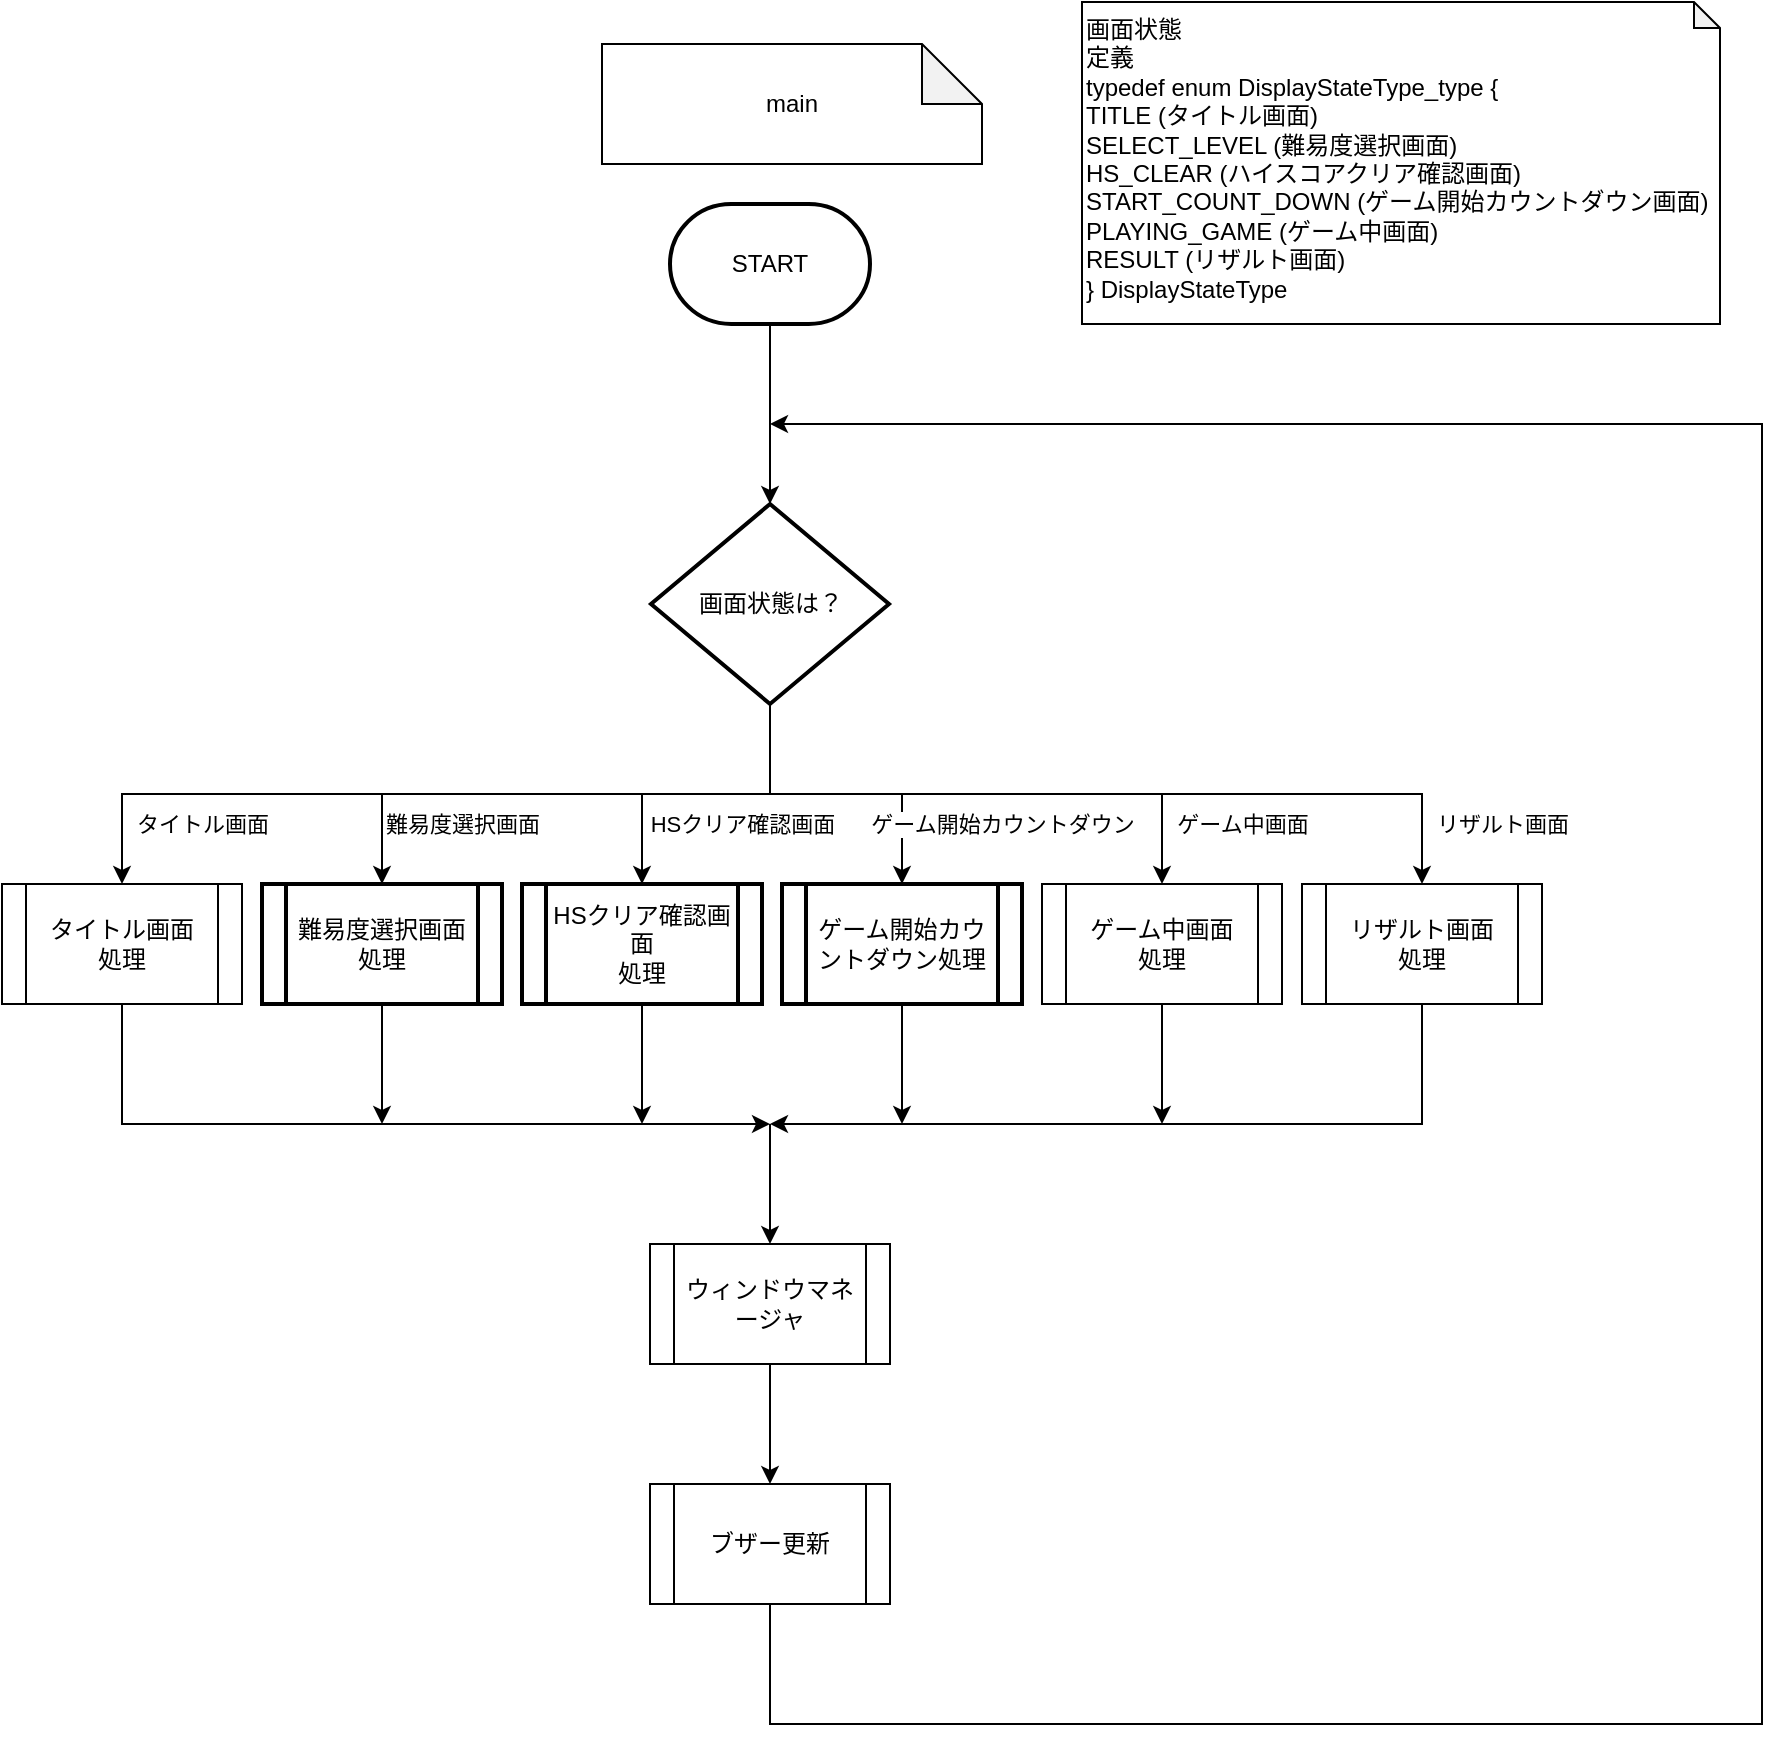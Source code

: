 <mxfile version="13.6.2" type="device" pages="10"><diagram id="C5RBs43oDa-KdzZeNtuy" name="main"><mxGraphModel dx="1097" dy="1870" grid="1" gridSize="10" guides="1" tooltips="1" connect="1" arrows="1" fold="1" page="1" pageScale="1" pageWidth="827" pageHeight="1169" math="0" shadow="0"><root><mxCell id="WIyWlLk6GJQsqaUBKTNV-0"/><mxCell id="WIyWlLk6GJQsqaUBKTNV-1" parent="WIyWlLk6GJQsqaUBKTNV-0"/><mxCell id="9qbyC3bB_pEoJ0eFc8h3-9" value="" style="edgeStyle=orthogonalEdgeStyle;rounded=0;orthogonalLoop=1;jettySize=auto;html=1;exitX=0.5;exitY=1;exitDx=0;exitDy=0;exitPerimeter=0;" parent="WIyWlLk6GJQsqaUBKTNV-1" source="9qbyC3bB_pEoJ0eFc8h3-0" target="9qbyC3bB_pEoJ0eFc8h3-2" edge="1"><mxGeometry relative="1" as="geometry"><mxPoint x="414" y="200" as="sourcePoint"/></mxGeometry></mxCell><mxCell id="9qbyC3bB_pEoJ0eFc8h3-0" value="START" style="strokeWidth=2;html=1;shape=mxgraph.flowchart.terminator;whiteSpace=wrap;" parent="WIyWlLk6GJQsqaUBKTNV-1" vertex="1"><mxGeometry x="364" y="90" width="100" height="60" as="geometry"/></mxCell><mxCell id="9qbyC3bB_pEoJ0eFc8h3-6" value="タイトル画面" style="edgeStyle=orthogonalEdgeStyle;rounded=0;orthogonalLoop=1;jettySize=auto;html=1;entryX=0.5;entryY=0;entryDx=0;entryDy=0;exitX=0.5;exitY=1;exitDx=0;exitDy=0;exitPerimeter=0;" parent="WIyWlLk6GJQsqaUBKTNV-1" source="9qbyC3bB_pEoJ0eFc8h3-2" target="9qbyC3bB_pEoJ0eFc8h3-3" edge="1"><mxGeometry x="0.59" y="15" relative="1" as="geometry"><mxPoint as="offset"/></mxGeometry></mxCell><mxCell id="OEZv4JZ2mWFDe-Vk2XX_-1" value="難易度選択画面" style="edgeStyle=orthogonalEdgeStyle;rounded=0;orthogonalLoop=1;jettySize=auto;html=1;strokeWidth=1;exitX=0.5;exitY=1;exitDx=0;exitDy=0;exitPerimeter=0;" parent="WIyWlLk6GJQsqaUBKTNV-1" source="9qbyC3bB_pEoJ0eFc8h3-2" target="OEZv4JZ2mWFDe-Vk2XX_-0" edge="1"><mxGeometry x="0.402" y="15" relative="1" as="geometry"><mxPoint as="offset"/></mxGeometry></mxCell><mxCell id="OEZv4JZ2mWFDe-Vk2XX_-3" value="HSクリア確認画面" style="edgeStyle=orthogonalEdgeStyle;rounded=0;orthogonalLoop=1;jettySize=auto;html=1;strokeWidth=1;" parent="WIyWlLk6GJQsqaUBKTNV-1" source="9qbyC3bB_pEoJ0eFc8h3-2" target="OEZv4JZ2mWFDe-Vk2XX_-2" edge="1"><mxGeometry x="-0.415" y="-20" relative="1" as="geometry"><mxPoint x="-14" y="35" as="offset"/></mxGeometry></mxCell><mxCell id="OEZv4JZ2mWFDe-Vk2XX_-5" value="ゲーム開始カウントダウン" style="edgeStyle=orthogonalEdgeStyle;rounded=0;orthogonalLoop=1;jettySize=auto;html=1;strokeWidth=1;" parent="WIyWlLk6GJQsqaUBKTNV-1" source="9qbyC3bB_pEoJ0eFc8h3-2" target="OEZv4JZ2mWFDe-Vk2XX_-4" edge="1"><mxGeometry x="0.615" y="50" relative="1" as="geometry"><mxPoint as="offset"/></mxGeometry></mxCell><mxCell id="OEZv4JZ2mWFDe-Vk2XX_-6" value="ゲーム中画面" style="edgeStyle=orthogonalEdgeStyle;rounded=0;orthogonalLoop=1;jettySize=auto;html=1;exitX=0.5;exitY=1;exitDx=0;exitDy=0;exitPerimeter=0;entryX=0.5;entryY=0;entryDx=0;entryDy=0;strokeWidth=1;" parent="WIyWlLk6GJQsqaUBKTNV-1" source="9qbyC3bB_pEoJ0eFc8h3-2" target="9qbyC3bB_pEoJ0eFc8h3-4" edge="1"><mxGeometry x="0.79" y="40" relative="1" as="geometry"><mxPoint as="offset"/></mxGeometry></mxCell><mxCell id="OEZv4JZ2mWFDe-Vk2XX_-7" value="リザルト画面" style="edgeStyle=orthogonalEdgeStyle;rounded=0;orthogonalLoop=1;jettySize=auto;html=1;exitX=0.5;exitY=1;exitDx=0;exitDy=0;exitPerimeter=0;entryX=0.5;entryY=0;entryDx=0;entryDy=0;strokeWidth=1;" parent="WIyWlLk6GJQsqaUBKTNV-1" source="9qbyC3bB_pEoJ0eFc8h3-2" target="9qbyC3bB_pEoJ0eFc8h3-5" edge="1"><mxGeometry x="0.856" y="40" relative="1" as="geometry"><mxPoint as="offset"/></mxGeometry></mxCell><mxCell id="9qbyC3bB_pEoJ0eFc8h3-2" value="画面状態は？" style="strokeWidth=2;html=1;shape=mxgraph.flowchart.decision;whiteSpace=wrap;" parent="WIyWlLk6GJQsqaUBKTNV-1" vertex="1"><mxGeometry x="354.5" y="240" width="119" height="100" as="geometry"/></mxCell><mxCell id="DJrSnx_Z0SbyTtkLoTEk-6" style="edgeStyle=orthogonalEdgeStyle;rounded=0;orthogonalLoop=1;jettySize=auto;html=1;exitX=0.5;exitY=1;exitDx=0;exitDy=0;strokeWidth=1;" parent="WIyWlLk6GJQsqaUBKTNV-1" source="9qbyC3bB_pEoJ0eFc8h3-3" edge="1"><mxGeometry relative="1" as="geometry"><mxPoint x="414" y="550" as="targetPoint"/><Array as="points"><mxPoint x="90" y="550"/></Array></mxGeometry></mxCell><mxCell id="9qbyC3bB_pEoJ0eFc8h3-3" value="タイトル画面&lt;br&gt;処理" style="shape=process;whiteSpace=wrap;html=1;backgroundOutline=1;" parent="WIyWlLk6GJQsqaUBKTNV-1" vertex="1"><mxGeometry x="30" y="430" width="120" height="60" as="geometry"/></mxCell><mxCell id="DJrSnx_Z0SbyTtkLoTEk-2" style="edgeStyle=orthogonalEdgeStyle;rounded=0;orthogonalLoop=1;jettySize=auto;html=1;exitX=0.5;exitY=1;exitDx=0;exitDy=0;strokeWidth=1;" parent="WIyWlLk6GJQsqaUBKTNV-1" source="9qbyC3bB_pEoJ0eFc8h3-4" edge="1"><mxGeometry relative="1" as="geometry"><mxPoint x="610" y="550" as="targetPoint"/></mxGeometry></mxCell><mxCell id="9qbyC3bB_pEoJ0eFc8h3-4" value="ゲーム中画面&lt;br&gt;処理" style="shape=process;whiteSpace=wrap;html=1;backgroundOutline=1;" parent="WIyWlLk6GJQsqaUBKTNV-1" vertex="1"><mxGeometry x="550" y="430" width="120" height="60" as="geometry"/></mxCell><mxCell id="DJrSnx_Z0SbyTtkLoTEk-1" style="edgeStyle=orthogonalEdgeStyle;rounded=0;orthogonalLoop=1;jettySize=auto;html=1;exitX=0.5;exitY=1;exitDx=0;exitDy=0;strokeWidth=1;" parent="WIyWlLk6GJQsqaUBKTNV-1" source="9qbyC3bB_pEoJ0eFc8h3-5" edge="1"><mxGeometry relative="1" as="geometry"><mxPoint x="414" y="550" as="targetPoint"/><Array as="points"><mxPoint x="740" y="550"/><mxPoint x="414" y="550"/></Array></mxGeometry></mxCell><mxCell id="9qbyC3bB_pEoJ0eFc8h3-5" value="リザルト画面&lt;br&gt;処理" style="shape=process;whiteSpace=wrap;html=1;backgroundOutline=1;" parent="WIyWlLk6GJQsqaUBKTNV-1" vertex="1"><mxGeometry x="680" y="430" width="120" height="60" as="geometry"/></mxCell><mxCell id="bJCDomFOEtfkTf2bRox0-2" value="main" style="shape=note;whiteSpace=wrap;html=1;backgroundOutline=1;darkOpacity=0.05;" parent="WIyWlLk6GJQsqaUBKTNV-1" vertex="1"><mxGeometry x="330" y="10" width="190" height="60" as="geometry"/></mxCell><mxCell id="DJrSnx_Z0SbyTtkLoTEk-5" style="edgeStyle=orthogonalEdgeStyle;rounded=0;orthogonalLoop=1;jettySize=auto;html=1;exitX=0.5;exitY=1;exitDx=0;exitDy=0;strokeWidth=1;" parent="WIyWlLk6GJQsqaUBKTNV-1" source="OEZv4JZ2mWFDe-Vk2XX_-0" edge="1"><mxGeometry relative="1" as="geometry"><mxPoint x="220" y="550" as="targetPoint"/></mxGeometry></mxCell><mxCell id="OEZv4JZ2mWFDe-Vk2XX_-0" value="難易度選択画面処理" style="shape=process;whiteSpace=wrap;html=1;backgroundOutline=1;strokeWidth=2;" parent="WIyWlLk6GJQsqaUBKTNV-1" vertex="1"><mxGeometry x="160" y="430" width="120" height="60" as="geometry"/></mxCell><mxCell id="DJrSnx_Z0SbyTtkLoTEk-4" style="edgeStyle=orthogonalEdgeStyle;rounded=0;orthogonalLoop=1;jettySize=auto;html=1;exitX=0.5;exitY=1;exitDx=0;exitDy=0;strokeWidth=1;" parent="WIyWlLk6GJQsqaUBKTNV-1" source="OEZv4JZ2mWFDe-Vk2XX_-2" edge="1"><mxGeometry relative="1" as="geometry"><mxPoint x="350" y="550" as="targetPoint"/></mxGeometry></mxCell><mxCell id="OEZv4JZ2mWFDe-Vk2XX_-2" value="HSクリア確認画面&lt;br&gt;処理" style="shape=process;whiteSpace=wrap;html=1;backgroundOutline=1;strokeWidth=2;" parent="WIyWlLk6GJQsqaUBKTNV-1" vertex="1"><mxGeometry x="290" y="430" width="120" height="60" as="geometry"/></mxCell><mxCell id="DJrSnx_Z0SbyTtkLoTEk-3" style="edgeStyle=orthogonalEdgeStyle;rounded=0;orthogonalLoop=1;jettySize=auto;html=1;exitX=0.5;exitY=1;exitDx=0;exitDy=0;strokeWidth=1;" parent="WIyWlLk6GJQsqaUBKTNV-1" source="OEZv4JZ2mWFDe-Vk2XX_-4" edge="1"><mxGeometry relative="1" as="geometry"><mxPoint x="480" y="550" as="targetPoint"/></mxGeometry></mxCell><mxCell id="OEZv4JZ2mWFDe-Vk2XX_-4" value="ゲーム開始カウントダウン処理" style="shape=process;whiteSpace=wrap;html=1;backgroundOutline=1;strokeWidth=2;" parent="WIyWlLk6GJQsqaUBKTNV-1" vertex="1"><mxGeometry x="420" y="430" width="120" height="60" as="geometry"/></mxCell><mxCell id="DJrSnx_Z0SbyTtkLoTEk-7" value="" style="endArrow=classic;html=1;strokeWidth=1;entryX=0.5;entryY=0;entryDx=0;entryDy=0;" parent="WIyWlLk6GJQsqaUBKTNV-1" target="DJrSnx_Z0SbyTtkLoTEk-8" edge="1"><mxGeometry width="50" height="50" relative="1" as="geometry"><mxPoint x="414" y="550" as="sourcePoint"/><mxPoint x="414" y="670" as="targetPoint"/></mxGeometry></mxCell><mxCell id="MJ2npsabzAUwRGSFuRvJ-2" value="" style="edgeStyle=orthogonalEdgeStyle;rounded=0;orthogonalLoop=1;jettySize=auto;html=1;strokeWidth=1;" parent="WIyWlLk6GJQsqaUBKTNV-1" source="DJrSnx_Z0SbyTtkLoTEk-8" target="MJ2npsabzAUwRGSFuRvJ-1" edge="1"><mxGeometry relative="1" as="geometry"/></mxCell><mxCell id="DJrSnx_Z0SbyTtkLoTEk-8" value="ウィンドウマネージャ" style="shape=process;whiteSpace=wrap;html=1;backgroundOutline=1;" parent="WIyWlLk6GJQsqaUBKTNV-1" vertex="1"><mxGeometry x="354" y="610" width="120" height="60" as="geometry"/></mxCell><mxCell id="MJ2npsabzAUwRGSFuRvJ-3" value="" style="edgeStyle=orthogonalEdgeStyle;rounded=0;orthogonalLoop=1;jettySize=auto;html=1;strokeWidth=1;exitX=0.5;exitY=1;exitDx=0;exitDy=0;" parent="WIyWlLk6GJQsqaUBKTNV-1" source="MJ2npsabzAUwRGSFuRvJ-1" edge="1"><mxGeometry relative="1" as="geometry"><mxPoint x="414" y="200" as="targetPoint"/><Array as="points"><mxPoint x="414" y="850"/><mxPoint x="910" y="850"/><mxPoint x="910" y="200"/><mxPoint x="414" y="200"/></Array></mxGeometry></mxCell><mxCell id="MJ2npsabzAUwRGSFuRvJ-1" value="ブザー更新" style="shape=process;whiteSpace=wrap;html=1;backgroundOutline=1;" parent="WIyWlLk6GJQsqaUBKTNV-1" vertex="1"><mxGeometry x="354" y="730" width="120" height="60" as="geometry"/></mxCell><mxCell id="Fc7IMnBYFBQxu2uUS4bm-15" value="画面状態&lt;br&gt;定義&lt;br&gt;typedef enum DisplayStateType_type {&amp;nbsp;&lt;br&gt;TITLE (タイトル画面)&lt;br&gt;SELECT_LEVEL (難易度選択画面)&lt;br&gt;HS_CLEAR (ハイスコアクリア確認画面)&lt;br&gt;START_COUNT_DOWN (ゲーム開始カウントダウン画面)&lt;br&gt;PLAYING_GAME (ゲーム中画面)&lt;br&gt;RESULT (リザルト画面)&lt;br&gt;} DisplayStateType" style="shape=note;html=1;backgroundOutline=1;darkOpacity=0.05;size=13;align=left;verticalAlign=top;" parent="WIyWlLk6GJQsqaUBKTNV-1" vertex="1"><mxGeometry x="570" y="-11" width="319" height="161" as="geometry"/></mxCell></root></mxGraphModel></diagram><diagram id="oQ84SIL2vPooCTDEfAfo" name="タイトル画面"><mxGraphModel dx="-45" dy="506" grid="1" gridSize="10" guides="1" tooltips="1" connect="1" arrows="1" fold="1" page="1" pageScale="1" pageWidth="827" pageHeight="1169" math="0" shadow="0"><root><mxCell id="rS78lDXzFDFPlvf5u56l-0"/><mxCell id="rS78lDXzFDFPlvf5u56l-1" parent="rS78lDXzFDFPlvf5u56l-0"/><mxCell id="qVVodqcKiHTq1CyUcEps-7" value="タイトル画面処理&lt;br&gt;void TitleProcess(void)" style="shape=note;whiteSpace=wrap;html=1;backgroundOutline=1;darkOpacity=0.05;size=13;" parent="rS78lDXzFDFPlvf5u56l-1" vertex="1"><mxGeometry x="1076" y="180" width="160" height="50" as="geometry"/></mxCell><mxCell id="016c0aWavP0OXvxmLfyK-0" value="" style="edgeStyle=orthogonalEdgeStyle;rounded=0;orthogonalLoop=1;jettySize=auto;html=1;" parent="rS78lDXzFDFPlvf5u56l-1" source="016c0aWavP0OXvxmLfyK-1" target="016c0aWavP0OXvxmLfyK-3" edge="1"><mxGeometry relative="1" as="geometry"/></mxCell><mxCell id="016c0aWavP0OXvxmLfyK-1" value="START" style="strokeWidth=2;html=1;shape=mxgraph.flowchart.terminator;whiteSpace=wrap;" parent="rS78lDXzFDFPlvf5u56l-1" vertex="1"><mxGeometry x="1096" y="260" width="100" height="60" as="geometry"/></mxCell><mxCell id="016c0aWavP0OXvxmLfyK-11" value="DO" style="edgeStyle=orthogonalEdgeStyle;rounded=0;orthogonalLoop=1;jettySize=auto;html=1;exitX=1;exitY=0.5;exitDx=0;exitDy=0;exitPerimeter=0;entryX=0.5;entryY=0;entryDx=0;entryDy=0;entryPerimeter=0;" parent="rS78lDXzFDFPlvf5u56l-1" source="016c0aWavP0OXvxmLfyK-3" target="016c0aWavP0OXvxmLfyK-9" edge="1"><mxGeometry x="-0.914" y="10" relative="1" as="geometry"><mxPoint x="1405" y="630" as="targetPoint"/><mxPoint as="offset"/></mxGeometry></mxCell><mxCell id="016c0aWavP0OXvxmLfyK-12" value="DO" style="edgeLabel;html=1;align=center;verticalAlign=middle;resizable=0;points=[];" parent="016c0aWavP0OXvxmLfyK-11" vertex="1" connectable="0"><mxGeometry x="-0.055" y="-27" relative="1" as="geometry"><mxPoint x="-142" y="-10" as="offset"/></mxGeometry></mxCell><mxCell id="016c0aWavP0OXvxmLfyK-3" value="アクションは？" style="strokeWidth=2;html=1;shape=mxgraph.flowchart.decision;whiteSpace=wrap;" parent="rS78lDXzFDFPlvf5u56l-1" vertex="1"><mxGeometry x="1066" y="380" width="160" height="100" as="geometry"/></mxCell><mxCell id="016c0aWavP0OXvxmLfyK-6" value="END" style="strokeWidth=2;html=1;shape=mxgraph.flowchart.terminator;whiteSpace=wrap;" parent="rS78lDXzFDFPlvf5u56l-1" vertex="1"><mxGeometry x="1096" y="930" width="100" height="60" as="geometry"/></mxCell><mxCell id="016c0aWavP0OXvxmLfyK-7" value="Yes" style="edgeStyle=orthogonalEdgeStyle;rounded=0;orthogonalLoop=1;jettySize=auto;html=1;" parent="rS78lDXzFDFPlvf5u56l-1" source="016c0aWavP0OXvxmLfyK-9" target="016c0aWavP0OXvxmLfyK-10" edge="1"><mxGeometry x="-0.6" y="15" relative="1" as="geometry"><mxPoint as="offset"/></mxGeometry></mxCell><mxCell id="016c0aWavP0OXvxmLfyK-8" value="No" style="edgeStyle=orthogonalEdgeStyle;rounded=0;orthogonalLoop=1;jettySize=auto;html=1;exitX=1;exitY=0.5;exitDx=0;exitDy=0;exitPerimeter=0;" parent="rS78lDXzFDFPlvf5u56l-1" source="016c0aWavP0OXvxmLfyK-9" edge="1"><mxGeometry x="-0.955" y="10" relative="1" as="geometry"><mxPoint x="1146" y="870" as="targetPoint"/><Array as="points"><mxPoint x="1416" y="540"/><mxPoint x="1416" y="870"/><mxPoint x="1146" y="870"/></Array><mxPoint as="offset"/></mxGeometry></mxCell><mxCell id="016c0aWavP0OXvxmLfyK-9" value="SW4が&lt;br&gt;単押しされたか？&amp;nbsp;" style="strokeWidth=2;html=1;shape=mxgraph.flowchart.decision;whiteSpace=wrap;" parent="rS78lDXzFDFPlvf5u56l-1" vertex="1"><mxGeometry x="1226" y="490" width="160" height="100" as="geometry"/></mxCell><mxCell id="016c0aWavP0OXvxmLfyK-19" value="" style="edgeStyle=orthogonalEdgeStyle;rounded=0;orthogonalLoop=1;jettySize=auto;html=1;" parent="rS78lDXzFDFPlvf5u56l-1" source="016c0aWavP0OXvxmLfyK-10" target="016c0aWavP0OXvxmLfyK-18" edge="1"><mxGeometry relative="1" as="geometry"/></mxCell><mxCell id="016c0aWavP0OXvxmLfyK-10" value="状態を&lt;br&gt;難易度選択に変更&lt;br&gt;ChangeState()" style="whiteSpace=wrap;html=1;strokeWidth=2;" parent="rS78lDXzFDFPlvf5u56l-1" vertex="1"><mxGeometry x="1246" y="640" width="120" height="60" as="geometry"/></mxCell><mxCell id="016c0aWavP0OXvxmLfyK-14" value="ENTRY" style="edgeStyle=orthogonalEdgeStyle;rounded=0;orthogonalLoop=1;jettySize=auto;html=1;entryX=0.5;entryY=0;entryDx=0;entryDy=0;" parent="rS78lDXzFDFPlvf5u56l-1" source="016c0aWavP0OXvxmLfyK-3" target="016c0aWavP0OXvxmLfyK-15" edge="1"><mxGeometry x="-0.857" y="29" relative="1" as="geometry"><mxPoint x="1146" y="550" as="targetPoint"/><mxPoint x="1146" y="480" as="sourcePoint"/><mxPoint as="offset"/></mxGeometry></mxCell><mxCell id="016c0aWavP0OXvxmLfyK-17" style="edgeStyle=orthogonalEdgeStyle;rounded=0;orthogonalLoop=1;jettySize=auto;html=1;exitX=0.5;exitY=1;exitDx=0;exitDy=0;entryX=0.5;entryY=0;entryDx=0;entryDy=0;entryPerimeter=0;" parent="rS78lDXzFDFPlvf5u56l-1" source="016c0aWavP0OXvxmLfyK-15" target="016c0aWavP0OXvxmLfyK-6" edge="1"><mxGeometry relative="1" as="geometry"/></mxCell><mxCell id="016c0aWavP0OXvxmLfyK-15" value="アクションを&lt;br&gt;DOに変更" style="whiteSpace=wrap;html=1;" parent="rS78lDXzFDFPlvf5u56l-1" vertex="1"><mxGeometry x="1086" y="590" width="120" height="60" as="geometry"/></mxCell><mxCell id="PJ5KWCaspe3XdBtn2XZ3-1" style="edgeStyle=orthogonalEdgeStyle;rounded=0;orthogonalLoop=1;jettySize=auto;html=1;exitX=0.5;exitY=1;exitDx=0;exitDy=0;strokeWidth=1;" parent="rS78lDXzFDFPlvf5u56l-1" source="016c0aWavP0OXvxmLfyK-18" edge="1"><mxGeometry relative="1" as="geometry"><mxPoint x="1306.235" y="870" as="targetPoint"/><Array as="points"><mxPoint x="1306" y="840"/><mxPoint x="1306" y="840"/></Array></mxGeometry></mxCell><mxCell id="016c0aWavP0OXvxmLfyK-18" value="アクションを&lt;br&gt;ENTRYに変更" style="whiteSpace=wrap;html=1;strokeWidth=2;" parent="rS78lDXzFDFPlvf5u56l-1" vertex="1"><mxGeometry x="1246" y="750" width="120" height="60" as="geometry"/></mxCell><mxCell id="Be22idTYGnUfCjhMdUBy-0" value="アクション&lt;br&gt;定義&lt;br&gt;typedef enum ActionStateType_Type &lt;br&gt;actionState {&lt;br&gt;&amp;nbsp;ENTRY (entryアクション)&lt;br&gt;&amp;nbsp;DO (doアクティビティ)&lt;br&gt;} ActionStateType&lt;br&gt;&lt;br&gt;状態遷移図における各画面状態の&lt;br&gt;アクションを表す。今回の状態遷移図&lt;br&gt;はexitアクションがないため省略する。&lt;br&gt;&lt;br&gt;" style="shape=note;html=1;backgroundOutline=1;darkOpacity=0.05;size=15;align=left;verticalAlign=top;" vertex="1" parent="rS78lDXzFDFPlvf5u56l-1"><mxGeometry x="1266" y="230" width="214" height="170" as="geometry"/></mxCell></root></mxGraphModel></diagram><diagram id="csY_XUFSusFY11ZdXwgR" name="難易度選択画面"><mxGraphModel dx="1117" dy="723" grid="1" gridSize="10" guides="1" tooltips="1" connect="1" arrows="1" fold="1" page="1" pageScale="1" pageWidth="827" pageHeight="1169" math="0" shadow="0"><root><mxCell id="AaHODTth7s-6z-4Rlz8n-0"/><mxCell id="AaHODTth7s-6z-4Rlz8n-1" parent="AaHODTth7s-6z-4Rlz8n-0"/><mxCell id="AaHODTth7s-6z-4Rlz8n-2" value="" style="edgeStyle=orthogonalEdgeStyle;rounded=0;orthogonalLoop=1;jettySize=auto;html=1;exitX=0.5;exitY=1;exitDx=0;exitDy=0;exitPerimeter=0;" parent="AaHODTth7s-6z-4Rlz8n-1" source="AaHODTth7s-6z-4Rlz8n-8" target="AaHODTth7s-6z-4Rlz8n-10" edge="1"><mxGeometry relative="1" as="geometry"/></mxCell><mxCell id="AaHODTth7s-6z-4Rlz8n-3" value="SW1" style="edgeStyle=orthogonalEdgeStyle;rounded=0;orthogonalLoop=1;jettySize=auto;html=1;exitX=0.5;exitY=1;exitDx=0;exitDy=0;exitPerimeter=0;" parent="AaHODTth7s-6z-4Rlz8n-1" source="AaHODTth7s-6z-4Rlz8n-8" target="AaHODTth7s-6z-4Rlz8n-10" edge="1"><mxGeometry x="0.723" y="15" relative="1" as="geometry"><mxPoint as="offset"/></mxGeometry></mxCell><mxCell id="AaHODTth7s-6z-4Rlz8n-4" value="SW2" style="edgeStyle=orthogonalEdgeStyle;rounded=0;orthogonalLoop=1;jettySize=auto;html=1;exitX=0.5;exitY=1;exitDx=0;exitDy=0;exitPerimeter=0;entryX=0.5;entryY=0;entryDx=0;entryDy=0;" parent="AaHODTth7s-6z-4Rlz8n-1" source="AaHODTth7s-6z-4Rlz8n-8" target="AaHODTth7s-6z-4Rlz8n-12" edge="1"><mxGeometry x="0.895" y="15" relative="1" as="geometry"><mxPoint x="1138" y="650" as="targetPoint"/><mxPoint as="offset"/></mxGeometry></mxCell><mxCell id="AaHODTth7s-6z-4Rlz8n-5" value="SW3" style="edgeStyle=orthogonalEdgeStyle;rounded=0;orthogonalLoop=1;jettySize=auto;html=1;exitX=0.5;exitY=1;exitDx=0;exitDy=0;exitPerimeter=0;entryX=0.5;entryY=0;entryDx=0;entryDy=0;" parent="AaHODTth7s-6z-4Rlz8n-1" source="AaHODTth7s-6z-4Rlz8n-8" target="AaHODTth7s-6z-4Rlz8n-14" edge="1"><mxGeometry x="0.6" y="15" relative="1" as="geometry"><mxPoint x="1228" y="650" as="targetPoint"/><mxPoint as="offset"/></mxGeometry></mxCell><mxCell id="AaHODTth7s-6z-4Rlz8n-6" value="SW4" style="edgeStyle=orthogonalEdgeStyle;rounded=0;orthogonalLoop=1;jettySize=auto;html=1;exitX=0.5;exitY=1;exitDx=0;exitDy=0;exitPerimeter=0;entryX=0.5;entryY=0;entryDx=0;entryDy=0;" parent="AaHODTth7s-6z-4Rlz8n-1" source="AaHODTth7s-6z-4Rlz8n-8" target="AaHODTth7s-6z-4Rlz8n-16" edge="1"><mxGeometry x="0.895" y="15" relative="1" as="geometry"><mxPoint as="offset"/></mxGeometry></mxCell><mxCell id="AaHODTth7s-6z-4Rlz8n-7" value="SW5" style="edgeStyle=orthogonalEdgeStyle;rounded=0;orthogonalLoop=1;jettySize=auto;html=1;exitX=0.5;exitY=1;exitDx=0;exitDy=0;exitPerimeter=0;entryX=0.5;entryY=0;entryDx=0;entryDy=0;" parent="AaHODTth7s-6z-4Rlz8n-1" source="AaHODTth7s-6z-4Rlz8n-8" target="AaHODTth7s-6z-4Rlz8n-18" edge="1"><mxGeometry x="0.939" y="15" relative="1" as="geometry"><mxPoint as="offset"/></mxGeometry></mxCell><mxCell id="AaHODTth7s-6z-4Rlz8n-8" value="SW入力" style="strokeWidth=2;html=1;shape=mxgraph.flowchart.decision;whiteSpace=wrap;" parent="AaHODTth7s-6z-4Rlz8n-1" vertex="1"><mxGeometry x="1248" y="500" width="160" height="100" as="geometry"/></mxCell><mxCell id="AaHODTth7s-6z-4Rlz8n-9" style="edgeStyle=orthogonalEdgeStyle;rounded=0;orthogonalLoop=1;jettySize=auto;html=1;exitX=0.5;exitY=1;exitDx=0;exitDy=0;" parent="AaHODTth7s-6z-4Rlz8n-1" source="AaHODTth7s-6z-4Rlz8n-10" edge="1"><mxGeometry relative="1" as="geometry"><mxPoint x="1188" y="750" as="targetPoint"/><Array as="points"><mxPoint x="1053" y="750"/></Array></mxGeometry></mxCell><mxCell id="AaHODTth7s-6z-4Rlz8n-10" value="SetLevel(Easy)" style="shape=process;whiteSpace=wrap;html=1;backgroundOutline=1;strokeWidth=2;" parent="AaHODTth7s-6z-4Rlz8n-1" vertex="1"><mxGeometry x="993" y="650" width="120" height="60" as="geometry"/></mxCell><mxCell id="AaHODTth7s-6z-4Rlz8n-11" style="edgeStyle=orthogonalEdgeStyle;rounded=0;orthogonalLoop=1;jettySize=auto;html=1;exitX=0.5;exitY=1;exitDx=0;exitDy=0;" parent="AaHODTth7s-6z-4Rlz8n-1" source="AaHODTth7s-6z-4Rlz8n-12" edge="1"><mxGeometry relative="1" as="geometry"><mxPoint x="1188" y="920" as="targetPoint"/></mxGeometry></mxCell><mxCell id="AaHODTth7s-6z-4Rlz8n-12" value="SetLevel(Normal)" style="shape=process;whiteSpace=wrap;html=1;backgroundOutline=1;strokeWidth=2;" parent="AaHODTth7s-6z-4Rlz8n-1" vertex="1"><mxGeometry x="1128" y="650" width="120" height="60" as="geometry"/></mxCell><mxCell id="AaHODTth7s-6z-4Rlz8n-13" style="edgeStyle=orthogonalEdgeStyle;rounded=0;orthogonalLoop=1;jettySize=auto;html=1;exitX=0.5;exitY=1;exitDx=0;exitDy=0;" parent="AaHODTth7s-6z-4Rlz8n-1" source="AaHODTth7s-6z-4Rlz8n-14" edge="1"><mxGeometry relative="1" as="geometry"><mxPoint x="1188" y="750" as="targetPoint"/><Array as="points"><mxPoint x="1328" y="750"/></Array></mxGeometry></mxCell><mxCell id="AaHODTth7s-6z-4Rlz8n-14" value="SetLevel(Hard)" style="shape=process;whiteSpace=wrap;html=1;backgroundOutline=1;strokeWidth=2;" parent="AaHODTth7s-6z-4Rlz8n-1" vertex="1"><mxGeometry x="1268" y="650" width="120" height="60" as="geometry"/></mxCell><mxCell id="zPaQkXnHKgPA_EO3TV8B-5" value="" style="edgeStyle=orthogonalEdgeStyle;rounded=0;orthogonalLoop=1;jettySize=auto;html=1;" parent="AaHODTth7s-6z-4Rlz8n-1" source="AaHODTth7s-6z-4Rlz8n-16" target="zPaQkXnHKgPA_EO3TV8B-4" edge="1"><mxGeometry relative="1" as="geometry"/></mxCell><mxCell id="AaHODTth7s-6z-4Rlz8n-16" value="状態を&lt;br&gt;HSクリア確認に変更&lt;br&gt;ChangeState()" style="shape=process;whiteSpace=wrap;html=1;backgroundOutline=1;strokeWidth=2;" parent="AaHODTth7s-6z-4Rlz8n-1" vertex="1"><mxGeometry x="1408" y="650" width="120" height="60" as="geometry"/></mxCell><mxCell id="zPaQkXnHKgPA_EO3TV8B-7" value="" style="edgeStyle=orthogonalEdgeStyle;rounded=0;orthogonalLoop=1;jettySize=auto;html=1;" parent="AaHODTth7s-6z-4Rlz8n-1" source="AaHODTth7s-6z-4Rlz8n-18" target="zPaQkXnHKgPA_EO3TV8B-6" edge="1"><mxGeometry relative="1" as="geometry"/></mxCell><mxCell id="AaHODTth7s-6z-4Rlz8n-18" value="状態をゲーム開始カウントダウンに変更&lt;br&gt;ChangeState()" style="shape=process;whiteSpace=wrap;html=1;backgroundOutline=1;strokeWidth=2;" parent="AaHODTth7s-6z-4Rlz8n-1" vertex="1"><mxGeometry x="1548" y="650" width="120" height="60" as="geometry"/></mxCell><mxCell id="Qo1QLBmv2if_qz8RvCDE-0" value="難易度選択画面処理&lt;br&gt;void LevelSelectProcess(void)" style="shape=note;whiteSpace=wrap;html=1;backgroundOutline=1;darkOpacity=0.05;size=13;" parent="AaHODTth7s-6z-4Rlz8n-1" vertex="1"><mxGeometry x="799.5" y="140" width="187" height="50" as="geometry"/></mxCell><mxCell id="Qo1QLBmv2if_qz8RvCDE-1" value="" style="edgeStyle=orthogonalEdgeStyle;rounded=0;orthogonalLoop=1;jettySize=auto;html=1;" parent="AaHODTth7s-6z-4Rlz8n-1" source="Qo1QLBmv2if_qz8RvCDE-2" target="Qo1QLBmv2if_qz8RvCDE-5" edge="1"><mxGeometry relative="1" as="geometry"/></mxCell><mxCell id="Qo1QLBmv2if_qz8RvCDE-2" value="START" style="strokeWidth=2;html=1;shape=mxgraph.flowchart.terminator;whiteSpace=wrap;" parent="AaHODTth7s-6z-4Rlz8n-1" vertex="1"><mxGeometry x="843" y="220" width="100" height="60" as="geometry"/></mxCell><mxCell id="Qo1QLBmv2if_qz8RvCDE-3" value="DO" style="edgeStyle=orthogonalEdgeStyle;rounded=0;orthogonalLoop=1;jettySize=auto;html=1;exitX=1;exitY=0.5;exitDx=0;exitDy=0;exitPerimeter=0;entryX=0.5;entryY=0;entryDx=0;entryDy=0;entryPerimeter=0;" parent="AaHODTth7s-6z-4Rlz8n-1" source="Qo1QLBmv2if_qz8RvCDE-5" target="AaHODTth7s-6z-4Rlz8n-8" edge="1"><mxGeometry x="-0.914" y="10" relative="1" as="geometry"><mxPoint x="1122" y="450" as="targetPoint"/><mxPoint as="offset"/></mxGeometry></mxCell><mxCell id="Qo1QLBmv2if_qz8RvCDE-5" value="アクションは？" style="strokeWidth=2;html=1;shape=mxgraph.flowchart.decision;whiteSpace=wrap;" parent="AaHODTth7s-6z-4Rlz8n-1" vertex="1"><mxGeometry x="813" y="340" width="160" height="100" as="geometry"/></mxCell><mxCell id="Qo1QLBmv2if_qz8RvCDE-8" value="ENTRY" style="edgeStyle=orthogonalEdgeStyle;rounded=0;orthogonalLoop=1;jettySize=auto;html=1;entryX=0.5;entryY=0;entryDx=0;entryDy=0;" parent="AaHODTth7s-6z-4Rlz8n-1" source="Qo1QLBmv2if_qz8RvCDE-5" target="zPaQkXnHKgPA_EO3TV8B-0" edge="1"><mxGeometry x="-0.857" y="29" relative="1" as="geometry"><mxPoint x="893" y="510" as="targetPoint"/><mxPoint x="893" y="440" as="sourcePoint"/><mxPoint as="offset"/></mxGeometry></mxCell><mxCell id="aqxbYfhlY-Fpjx9fRi3j-1" style="edgeStyle=orthogonalEdgeStyle;rounded=0;orthogonalLoop=1;jettySize=auto;html=1;exitX=0.5;exitY=1;exitDx=0;exitDy=0;entryX=0.5;entryY=0;entryDx=0;entryDy=0;entryPerimeter=0;" parent="AaHODTth7s-6z-4Rlz8n-1" source="zPaQkXnHKgPA_EO3TV8B-0" target="aqxbYfhlY-Fpjx9fRi3j-0" edge="1"><mxGeometry relative="1" as="geometry"/></mxCell><mxCell id="zPaQkXnHKgPA_EO3TV8B-0" value="アクションを&lt;br&gt;DOに変更" style="whiteSpace=wrap;html=1;" parent="AaHODTth7s-6z-4Rlz8n-1" vertex="1"><mxGeometry x="833" y="650" width="120" height="60" as="geometry"/></mxCell><mxCell id="aqxbYfhlY-Fpjx9fRi3j-4" style="edgeStyle=orthogonalEdgeStyle;rounded=0;orthogonalLoop=1;jettySize=auto;html=1;exitX=0.5;exitY=1;exitDx=0;exitDy=0;" parent="AaHODTth7s-6z-4Rlz8n-1" source="zPaQkXnHKgPA_EO3TV8B-4" edge="1"><mxGeometry relative="1" as="geometry"><mxPoint x="1468" y="920" as="targetPoint"/></mxGeometry></mxCell><mxCell id="zPaQkXnHKgPA_EO3TV8B-4" value="アクションを&lt;br&gt;ENTRYに変更" style="whiteSpace=wrap;html=1;strokeWidth=2;" parent="AaHODTth7s-6z-4Rlz8n-1" vertex="1"><mxGeometry x="1408" y="790" width="120" height="60" as="geometry"/></mxCell><mxCell id="aqxbYfhlY-Fpjx9fRi3j-2" style="edgeStyle=orthogonalEdgeStyle;rounded=0;orthogonalLoop=1;jettySize=auto;html=1;exitX=0.5;exitY=1;exitDx=0;exitDy=0;" parent="AaHODTth7s-6z-4Rlz8n-1" source="zPaQkXnHKgPA_EO3TV8B-6" edge="1"><mxGeometry relative="1" as="geometry"><mxPoint x="893" y="920" as="targetPoint"/><Array as="points"><mxPoint x="1608" y="920"/><mxPoint x="893" y="920"/></Array></mxGeometry></mxCell><mxCell id="zPaQkXnHKgPA_EO3TV8B-6" value="アクションを&lt;br&gt;ENTRYに変更" style="whiteSpace=wrap;html=1;strokeWidth=2;" parent="AaHODTth7s-6z-4Rlz8n-1" vertex="1"><mxGeometry x="1548" y="790" width="120" height="60" as="geometry"/></mxCell><mxCell id="aqxbYfhlY-Fpjx9fRi3j-0" value="END" style="strokeWidth=2;html=1;shape=mxgraph.flowchart.terminator;whiteSpace=wrap;" parent="AaHODTth7s-6z-4Rlz8n-1" vertex="1"><mxGeometry x="843" y="970" width="100" height="60" as="geometry"/></mxCell></root></mxGraphModel></diagram><diagram id="JhdTlgm1dc3bJvOAU-wE" name="HSクリア確認画面"><mxGraphModel dx="-45" dy="506" grid="1" gridSize="10" guides="1" tooltips="1" connect="1" arrows="1" fold="1" page="1" pageScale="1" pageWidth="827" pageHeight="1169" math="0" shadow="0"><root><mxCell id="FvRHY1uplJ4uRXTHXeWm-0"/><mxCell id="FvRHY1uplJ4uRXTHXeWm-1" parent="FvRHY1uplJ4uRXTHXeWm-0"/><mxCell id="IGimH_ux_MfL6Qc2xFr5-0" value="HSクリア確認画面処理&lt;br&gt;void HSClearProcess(void)" style="shape=note;whiteSpace=wrap;html=1;backgroundOutline=1;darkOpacity=0.05;size=13;" parent="FvRHY1uplJ4uRXTHXeWm-1" vertex="1"><mxGeometry x="1066" y="135" width="160" height="50" as="geometry"/></mxCell><mxCell id="bPBdJrjGus5ffcjREVbh-0" style="edgeStyle=orthogonalEdgeStyle;rounded=0;orthogonalLoop=1;jettySize=auto;html=1;entryX=0.5;entryY=0;entryDx=0;entryDy=0;" parent="FvRHY1uplJ4uRXTHXeWm-1" source="bPBdJrjGus5ffcjREVbh-1" target="bPBdJrjGus5ffcjREVbh-5" edge="1"><mxGeometry relative="1" as="geometry"><mxPoint x="1315" y="715" as="targetPoint"/></mxGeometry></mxCell><mxCell id="bPBdJrjGus5ffcjREVbh-1" value="ハイスコアクリア&lt;br&gt;ClearHighScore()" style="shape=process;whiteSpace=wrap;html=1;backgroundOutline=1;" parent="FvRHY1uplJ4uRXTHXeWm-1" vertex="1"><mxGeometry x="1255" y="585" width="120" height="60" as="geometry"/></mxCell><mxCell id="bPBdJrjGus5ffcjREVbh-2" value="SW1" style="edgeStyle=orthogonalEdgeStyle;rounded=0;orthogonalLoop=1;jettySize=auto;html=1;" parent="FvRHY1uplJ4uRXTHXeWm-1" source="bPBdJrjGus5ffcjREVbh-4" target="bPBdJrjGus5ffcjREVbh-1" edge="1"><mxGeometry x="0.2" y="20" relative="1" as="geometry"><mxPoint as="offset"/></mxGeometry></mxCell><mxCell id="bPBdJrjGus5ffcjREVbh-3" value="SW4" style="edgeStyle=orthogonalEdgeStyle;rounded=0;orthogonalLoop=1;jettySize=auto;html=1;exitX=1;exitY=0.5;exitDx=0;exitDy=0;exitPerimeter=0;" parent="FvRHY1uplJ4uRXTHXeWm-1" source="bPBdJrjGus5ffcjREVbh-4" edge="1"><mxGeometry x="-0.931" y="10" relative="1" as="geometry"><mxPoint x="1315" y="675" as="targetPoint"/><Array as="points"><mxPoint x="1415" y="505"/><mxPoint x="1415" y="675"/><mxPoint x="1315" y="675"/></Array><mxPoint as="offset"/></mxGeometry></mxCell><mxCell id="bPBdJrjGus5ffcjREVbh-4" value="SW入力" style="strokeWidth=2;html=1;shape=mxgraph.flowchart.decision;whiteSpace=wrap;" parent="FvRHY1uplJ4uRXTHXeWm-1" vertex="1"><mxGeometry x="1235" y="455" width="160" height="100" as="geometry"/></mxCell><mxCell id="c_fbAhTaafadqoMzQJm--9" style="edgeStyle=orthogonalEdgeStyle;rounded=0;orthogonalLoop=1;jettySize=auto;html=1;exitX=0.5;exitY=1;exitDx=0;exitDy=0;strokeWidth=1;entryX=0.5;entryY=0;entryDx=0;entryDy=0;" parent="FvRHY1uplJ4uRXTHXeWm-1" source="bPBdJrjGus5ffcjREVbh-5" target="c_fbAhTaafadqoMzQJm--10" edge="1"><mxGeometry relative="1" as="geometry"><mxPoint x="1315" y="845" as="targetPoint"/><Array as="points"/></mxGeometry></mxCell><mxCell id="bPBdJrjGus5ffcjREVbh-5" value="状態を&lt;br&gt;難易度選択に変更&lt;br&gt;ChangeState()" style="shape=process;whiteSpace=wrap;html=1;backgroundOutline=1;" parent="FvRHY1uplJ4uRXTHXeWm-1" vertex="1"><mxGeometry x="1255" y="715" width="120" height="60" as="geometry"/></mxCell><mxCell id="c_fbAhTaafadqoMzQJm--0" value="" style="edgeStyle=orthogonalEdgeStyle;rounded=0;orthogonalLoop=1;jettySize=auto;html=1;" parent="FvRHY1uplJ4uRXTHXeWm-1" source="c_fbAhTaafadqoMzQJm--1" target="c_fbAhTaafadqoMzQJm--4" edge="1"><mxGeometry relative="1" as="geometry"/></mxCell><mxCell id="c_fbAhTaafadqoMzQJm--1" value="START" style="strokeWidth=2;html=1;shape=mxgraph.flowchart.terminator;whiteSpace=wrap;" parent="FvRHY1uplJ4uRXTHXeWm-1" vertex="1"><mxGeometry x="1096" y="225" width="100" height="60" as="geometry"/></mxCell><mxCell id="c_fbAhTaafadqoMzQJm--2" value="DO" style="edgeStyle=orthogonalEdgeStyle;rounded=0;orthogonalLoop=1;jettySize=auto;html=1;exitX=1;exitY=0.5;exitDx=0;exitDy=0;exitPerimeter=0;entryX=0.5;entryY=0;entryDx=0;entryDy=0;entryPerimeter=0;" parent="FvRHY1uplJ4uRXTHXeWm-1" source="c_fbAhTaafadqoMzQJm--4" target="bPBdJrjGus5ffcjREVbh-4" edge="1"><mxGeometry x="-0.914" y="10" relative="1" as="geometry"><mxPoint x="1375" y="455" as="targetPoint"/><mxPoint as="offset"/></mxGeometry></mxCell><mxCell id="c_fbAhTaafadqoMzQJm--3" value="DO" style="edgeLabel;html=1;align=center;verticalAlign=middle;resizable=0;points=[];" parent="c_fbAhTaafadqoMzQJm--2" vertex="1" connectable="0"><mxGeometry x="-0.055" y="-27" relative="1" as="geometry"><mxPoint x="-142" y="-10" as="offset"/></mxGeometry></mxCell><mxCell id="c_fbAhTaafadqoMzQJm--4" value="アクションは？" style="strokeWidth=2;html=1;shape=mxgraph.flowchart.decision;whiteSpace=wrap;" parent="FvRHY1uplJ4uRXTHXeWm-1" vertex="1"><mxGeometry x="1066" y="345" width="160" height="100" as="geometry"/></mxCell><mxCell id="c_fbAhTaafadqoMzQJm--5" value="END" style="strokeWidth=2;html=1;shape=mxgraph.flowchart.terminator;whiteSpace=wrap;" parent="FvRHY1uplJ4uRXTHXeWm-1" vertex="1"><mxGeometry x="1096" y="975" width="100" height="60" as="geometry"/></mxCell><mxCell id="c_fbAhTaafadqoMzQJm--6" value="ENTRY" style="edgeStyle=orthogonalEdgeStyle;rounded=0;orthogonalLoop=1;jettySize=auto;html=1;entryX=0.5;entryY=0;entryDx=0;entryDy=0;" parent="FvRHY1uplJ4uRXTHXeWm-1" source="c_fbAhTaafadqoMzQJm--4" target="c_fbAhTaafadqoMzQJm--8" edge="1"><mxGeometry x="-0.857" y="29" relative="1" as="geometry"><mxPoint x="1146" y="515" as="targetPoint"/><mxPoint x="1146" y="445" as="sourcePoint"/><mxPoint as="offset"/></mxGeometry></mxCell><mxCell id="c_fbAhTaafadqoMzQJm--7" style="edgeStyle=orthogonalEdgeStyle;rounded=0;orthogonalLoop=1;jettySize=auto;html=1;exitX=0.5;exitY=1;exitDx=0;exitDy=0;entryX=0.5;entryY=0;entryDx=0;entryDy=0;entryPerimeter=0;" parent="FvRHY1uplJ4uRXTHXeWm-1" source="c_fbAhTaafadqoMzQJm--8" target="c_fbAhTaafadqoMzQJm--5" edge="1"><mxGeometry relative="1" as="geometry"/></mxCell><mxCell id="c_fbAhTaafadqoMzQJm--8" value="アクションを&lt;br&gt;DOに変更" style="whiteSpace=wrap;html=1;" parent="FvRHY1uplJ4uRXTHXeWm-1" vertex="1"><mxGeometry x="1086" y="555" width="120" height="60" as="geometry"/></mxCell><mxCell id="c_fbAhTaafadqoMzQJm--11" style="edgeStyle=orthogonalEdgeStyle;rounded=0;orthogonalLoop=1;jettySize=auto;html=1;exitX=0.5;exitY=1;exitDx=0;exitDy=0;strokeWidth=1;" parent="FvRHY1uplJ4uRXTHXeWm-1" source="c_fbAhTaafadqoMzQJm--10" edge="1"><mxGeometry relative="1" as="geometry"><mxPoint x="1146" y="940" as="targetPoint"/><Array as="points"><mxPoint x="1315" y="940"/></Array></mxGeometry></mxCell><mxCell id="c_fbAhTaafadqoMzQJm--10" value="アクションを&lt;br&gt;ENTRYに変更" style="whiteSpace=wrap;html=1;" parent="FvRHY1uplJ4uRXTHXeWm-1" vertex="1"><mxGeometry x="1255" y="845" width="120" height="60" as="geometry"/></mxCell></root></mxGraphModel></diagram><diagram id="J1jOWdCB03RZ_43o4E5J" name="ゲーム開始カウントダウン"><mxGraphModel dx="-45" dy="506" grid="1" gridSize="10" guides="1" tooltips="1" connect="1" arrows="1" fold="1" page="1" pageScale="1" pageWidth="827" pageHeight="1169" math="0" shadow="0"><root><mxCell id="RKo5X8i66asGlYBxY_m5-0"/><mxCell id="RKo5X8i66asGlYBxY_m5-1" parent="RKo5X8i66asGlYBxY_m5-0"/><mxCell id="RKo5X8i66asGlYBxY_m5-2" value="ゲーム開始カウントダウン処理&lt;br&gt;void StartCountDownProcess(void)" style="shape=note;whiteSpace=wrap;html=1;backgroundOutline=1;darkOpacity=0.05;size=13;" parent="RKo5X8i66asGlYBxY_m5-1" vertex="1"><mxGeometry x="1038" y="160" width="196" height="55" as="geometry"/></mxCell><mxCell id="RKo5X8i66asGlYBxY_m5-5" value="Yes" style="edgeStyle=orthogonalEdgeStyle;rounded=0;orthogonalLoop=1;jettySize=auto;html=1;entryX=0.5;entryY=0;entryDx=0;entryDy=0;" parent="RKo5X8i66asGlYBxY_m5-1" source="RKo5X8i66asGlYBxY_m5-7" target="RKo5X8i66asGlYBxY_m5-9" edge="1"><mxGeometry x="-0.875" y="20" relative="1" as="geometry"><mxPoint y="-1" as="offset"/><mxPoint x="1305.059" y="615" as="targetPoint"/></mxGeometry></mxCell><mxCell id="me1YScvJ49RnfO03crxV-2" value="No" style="edgeStyle=orthogonalEdgeStyle;rounded=0;orthogonalLoop=1;jettySize=auto;html=1;exitX=1;exitY=0.5;exitDx=0;exitDy=0;exitPerimeter=0;strokeWidth=1;" parent="RKo5X8i66asGlYBxY_m5-1" source="RKo5X8i66asGlYBxY_m5-7" edge="1"><mxGeometry x="-0.971" y="10" relative="1" as="geometry"><mxPoint x="1136" y="885" as="targetPoint"/><Array as="points"><mxPoint x="1425" y="535"/><mxPoint x="1425" y="885"/></Array><mxPoint x="1" as="offset"/></mxGeometry></mxCell><mxCell id="RKo5X8i66asGlYBxY_m5-7" value="制限時間が0" style="strokeWidth=2;html=1;shape=mxgraph.flowchart.decision;whiteSpace=wrap;" parent="RKo5X8i66asGlYBxY_m5-1" vertex="1"><mxGeometry x="1225" y="485" width="160" height="100" as="geometry"/></mxCell><mxCell id="RKo5X8i66asGlYBxY_m5-8" style="edgeStyle=orthogonalEdgeStyle;rounded=0;orthogonalLoop=1;jettySize=auto;html=1;exitX=0.5;exitY=1;exitDx=0;exitDy=0;strokeWidth=1;entryX=0.5;entryY=0;entryDx=0;entryDy=0;" parent="RKo5X8i66asGlYBxY_m5-1" source="RKo5X8i66asGlYBxY_m5-9" target="RKo5X8i66asGlYBxY_m5-20" edge="1"><mxGeometry relative="1" as="geometry"><mxPoint x="1305" y="785" as="targetPoint"/><Array as="points"/></mxGeometry></mxCell><mxCell id="RKo5X8i66asGlYBxY_m5-9" value="状態を&lt;br&gt;難易度選択に変更&lt;br&gt;ChangeState()" style="shape=process;whiteSpace=wrap;html=1;backgroundOutline=1;" parent="RKo5X8i66asGlYBxY_m5-1" vertex="1"><mxGeometry x="1245" y="655" width="120" height="60" as="geometry"/></mxCell><mxCell id="RKo5X8i66asGlYBxY_m5-10" value="" style="edgeStyle=orthogonalEdgeStyle;rounded=0;orthogonalLoop=1;jettySize=auto;html=1;" parent="RKo5X8i66asGlYBxY_m5-1" source="RKo5X8i66asGlYBxY_m5-11" target="RKo5X8i66asGlYBxY_m5-14" edge="1"><mxGeometry relative="1" as="geometry"/></mxCell><mxCell id="RKo5X8i66asGlYBxY_m5-11" value="START" style="strokeWidth=2;html=1;shape=mxgraph.flowchart.terminator;whiteSpace=wrap;" parent="RKo5X8i66asGlYBxY_m5-1" vertex="1"><mxGeometry x="1086" y="255" width="100" height="60" as="geometry"/></mxCell><mxCell id="RKo5X8i66asGlYBxY_m5-12" value="DO" style="edgeStyle=orthogonalEdgeStyle;rounded=0;orthogonalLoop=1;jettySize=auto;html=1;exitX=1;exitY=0.5;exitDx=0;exitDy=0;exitPerimeter=0;entryX=0.5;entryY=0;entryDx=0;entryDy=0;entryPerimeter=0;" parent="RKo5X8i66asGlYBxY_m5-1" source="RKo5X8i66asGlYBxY_m5-14" target="RKo5X8i66asGlYBxY_m5-7" edge="1"><mxGeometry x="-0.914" y="10" relative="1" as="geometry"><mxPoint x="1365" y="485" as="targetPoint"/><mxPoint as="offset"/></mxGeometry></mxCell><mxCell id="RKo5X8i66asGlYBxY_m5-13" value="DO" style="edgeLabel;html=1;align=center;verticalAlign=middle;resizable=0;points=[];" parent="RKo5X8i66asGlYBxY_m5-12" vertex="1" connectable="0"><mxGeometry x="-0.055" y="-27" relative="1" as="geometry"><mxPoint x="-142" y="-10" as="offset"/></mxGeometry></mxCell><mxCell id="RKo5X8i66asGlYBxY_m5-14" value="アクションは？" style="strokeWidth=2;html=1;shape=mxgraph.flowchart.decision;whiteSpace=wrap;" parent="RKo5X8i66asGlYBxY_m5-1" vertex="1"><mxGeometry x="1056" y="375" width="160" height="100" as="geometry"/></mxCell><mxCell id="RKo5X8i66asGlYBxY_m5-15" value="END" style="strokeWidth=2;html=1;shape=mxgraph.flowchart.terminator;whiteSpace=wrap;" parent="RKo5X8i66asGlYBxY_m5-1" vertex="1"><mxGeometry x="1086" y="945" width="100" height="60" as="geometry"/></mxCell><mxCell id="RKo5X8i66asGlYBxY_m5-16" value="ENTRY" style="edgeStyle=orthogonalEdgeStyle;rounded=0;orthogonalLoop=1;jettySize=auto;html=1;entryX=0.5;entryY=0;entryDx=0;entryDy=0;" parent="RKo5X8i66asGlYBxY_m5-1" source="RKo5X8i66asGlYBxY_m5-14" target="me1YScvJ49RnfO03crxV-0" edge="1"><mxGeometry x="-0.857" y="29" relative="1" as="geometry"><mxPoint x="1136" y="575" as="targetPoint"/><mxPoint x="1136" y="475" as="sourcePoint"/><mxPoint as="offset"/></mxGeometry></mxCell><mxCell id="RKo5X8i66asGlYBxY_m5-17" style="edgeStyle=orthogonalEdgeStyle;rounded=0;orthogonalLoop=1;jettySize=auto;html=1;exitX=0.5;exitY=1;exitDx=0;exitDy=0;entryX=0.5;entryY=0;entryDx=0;entryDy=0;entryPerimeter=0;" parent="RKo5X8i66asGlYBxY_m5-1" source="RKo5X8i66asGlYBxY_m5-18" target="RKo5X8i66asGlYBxY_m5-15" edge="1"><mxGeometry relative="1" as="geometry"/></mxCell><mxCell id="RKo5X8i66asGlYBxY_m5-18" value="アクションを&lt;br&gt;DOに変更" style="whiteSpace=wrap;html=1;" parent="RKo5X8i66asGlYBxY_m5-1" vertex="1"><mxGeometry x="1076" y="735" width="120" height="60" as="geometry"/></mxCell><mxCell id="RKo5X8i66asGlYBxY_m5-19" style="edgeStyle=orthogonalEdgeStyle;rounded=0;orthogonalLoop=1;jettySize=auto;html=1;exitX=0.5;exitY=1;exitDx=0;exitDy=0;strokeWidth=1;" parent="RKo5X8i66asGlYBxY_m5-1" source="RKo5X8i66asGlYBxY_m5-20" edge="1"><mxGeometry relative="1" as="geometry"><mxPoint x="1305" y="885" as="targetPoint"/><Array as="points"><mxPoint x="1305" y="885"/></Array></mxGeometry></mxCell><mxCell id="RKo5X8i66asGlYBxY_m5-20" value="アクションを&lt;br&gt;ENTRYに変更" style="whiteSpace=wrap;html=1;" parent="RKo5X8i66asGlYBxY_m5-1" vertex="1"><mxGeometry x="1245" y="785" width="120" height="60" as="geometry"/></mxCell><mxCell id="me1YScvJ49RnfO03crxV-1" style="edgeStyle=orthogonalEdgeStyle;rounded=0;orthogonalLoop=1;jettySize=auto;html=1;exitX=0.5;exitY=1;exitDx=0;exitDy=0;entryX=0.5;entryY=0;entryDx=0;entryDy=0;strokeWidth=1;" parent="RKo5X8i66asGlYBxY_m5-1" source="me1YScvJ49RnfO03crxV-0" target="RKo5X8i66asGlYBxY_m5-18" edge="1"><mxGeometry relative="1" as="geometry"/></mxCell><mxCell id="me1YScvJ49RnfO03crxV-0" value="制限時間を3秒に設定" style="whiteSpace=wrap;html=1;" parent="RKo5X8i66asGlYBxY_m5-1" vertex="1"><mxGeometry x="1076" y="575" width="120" height="60" as="geometry"/></mxCell><mxCell id="04mCZNwFbb0ohAIcKrdw-1" value="制限時間&lt;br&gt;uint8_t count time&lt;br&gt;&lt;br&gt;ゲーム中の制限時間を表すグローバル変数。&lt;br&gt;&lt;br&gt;ゲーム開始カウントダウンに遷移したとき、ゲーム中画面に遷移したときに制限時間を設定する。&lt;br&gt;&lt;br&gt;タイマ割り込み内で1秒経過したタイミング、ゲーム中にペナルティが発生したときに制限時間を減少する。" style="shape=note;whiteSpace=wrap;html=1;backgroundOutline=1;darkOpacity=0.05;size=13;align=left;verticalAlign=top;" vertex="1" parent="RKo5X8i66asGlYBxY_m5-1"><mxGeometry x="880" y="510" width="160" height="220" as="geometry"/></mxCell></root></mxGraphModel></diagram><diagram id="FZJ1Um3XlAhnvCz68k19" name="ウィンドウマネージャ"><mxGraphModel dx="1924" dy="701" grid="1" gridSize="10" guides="1" tooltips="1" connect="1" arrows="1" fold="1" page="1" pageScale="1" pageWidth="827" pageHeight="1169" math="0" shadow="0"><root><mxCell id="7JiB1dvokj5VhXE75tPr-0"/><mxCell id="7JiB1dvokj5VhXE75tPr-1" parent="7JiB1dvokj5VhXE75tPr-0"/><mxCell id="5kBqG3sSXQARGbrVbNrM-28" value="" style="edgeStyle=orthogonalEdgeStyle;rounded=0;orthogonalLoop=1;jettySize=auto;html=1;entryX=0.5;entryY=0;entryDx=0;entryDy=0;" parent="7JiB1dvokj5VhXE75tPr-1" source="5kBqG3sSXQARGbrVbNrM-1" target="5kBqG3sSXQARGbrVbNrM-32" edge="1"><mxGeometry relative="1" as="geometry"><mxPoint x="403" y="355" as="targetPoint"/></mxGeometry></mxCell><mxCell id="5kBqG3sSXQARGbrVbNrM-1" value="START" style="strokeWidth=2;html=1;shape=mxgraph.flowchart.terminator;whiteSpace=wrap;" parent="7JiB1dvokj5VhXE75tPr-1" vertex="1"><mxGeometry x="353" y="255" width="100" height="60" as="geometry"/></mxCell><mxCell id="5kBqG3sSXQARGbrVbNrM-10" value="END" style="strokeWidth=2;html=1;shape=mxgraph.flowchart.terminator;whiteSpace=wrap;" parent="7JiB1dvokj5VhXE75tPr-1" vertex="1"><mxGeometry x="353" y="935" width="100" height="60" as="geometry"/></mxCell><mxCell id="5kBqG3sSXQARGbrVbNrM-19" value="ウィンドウマネージャ&lt;br&gt;void WindowManager(void)" style="shape=note;whiteSpace=wrap;html=1;backgroundOutline=1;darkOpacity=0.05;size=19;" parent="7JiB1dvokj5VhXE75tPr-1" vertex="1"><mxGeometry x="315" y="175" width="176" height="60" as="geometry"/></mxCell><mxCell id="5kBqG3sSXQARGbrVbNrM-31" value="Yes" style="edgeStyle=orthogonalEdgeStyle;rounded=0;orthogonalLoop=1;jettySize=auto;html=1;exitX=0.5;exitY=1;exitDx=0;exitDy=0;entryX=0.5;entryY=0;entryDx=0;entryDy=0;entryPerimeter=0;" parent="7JiB1dvokj5VhXE75tPr-1" source="5kBqG3sSXQARGbrVbNrM-32" target="5kBqG3sSXQARGbrVbNrM-35" edge="1"><mxGeometry x="-0.556" y="19" relative="1" as="geometry"><Array as="points"/><mxPoint x="-3" y="-10" as="offset"/><mxPoint x="403" y="495" as="targetPoint"/></mxGeometry></mxCell><mxCell id="kDQCMYNHc5gNXYI91LNF-15" value="No" style="edgeStyle=orthogonalEdgeStyle;rounded=0;orthogonalLoop=1;jettySize=auto;html=1;exitX=1;exitY=0.5;exitDx=0;exitDy=0;strokeWidth=1;" parent="7JiB1dvokj5VhXE75tPr-1" source="5kBqG3sSXQARGbrVbNrM-32" edge="1"><mxGeometry x="-0.977" y="10" relative="1" as="geometry"><mxPoint x="403" y="905" as="targetPoint"/><Array as="points"><mxPoint x="900" y="405"/><mxPoint x="900" y="905"/></Array><mxPoint as="offset"/></mxGeometry></mxCell><mxCell id="5kBqG3sSXQARGbrVbNrM-32" value="LCD更新変数が0？" style="rhombus;whiteSpace=wrap;html=1;strokeWidth=2;" parent="7JiB1dvokj5VhXE75tPr-1" vertex="1"><mxGeometry x="331" y="365" width="144" height="80" as="geometry"/></mxCell><mxCell id="5kBqG3sSXQARGbrVbNrM-34" value="タイトル" style="edgeStyle=orthogonalEdgeStyle;rounded=0;orthogonalLoop=1;jettySize=auto;html=1;exitX=0.5;exitY=1;exitDx=0;exitDy=0;exitPerimeter=0;" parent="7JiB1dvokj5VhXE75tPr-1" source="5kBqG3sSXQARGbrVbNrM-35" target="5kBqG3sSXQARGbrVbNrM-36" edge="1"><mxGeometry x="0.741" y="10" relative="1" as="geometry"><mxPoint x="1" as="offset"/></mxGeometry></mxCell><mxCell id="5kBqG3sSXQARGbrVbNrM-39" value="難易度選択" style="edgeStyle=orthogonalEdgeStyle;rounded=0;orthogonalLoop=1;jettySize=auto;html=1;exitX=0.5;exitY=1;exitDx=0;exitDy=0;exitPerimeter=0;" parent="7JiB1dvokj5VhXE75tPr-1" source="5kBqG3sSXQARGbrVbNrM-35" target="5kBqG3sSXQARGbrVbNrM-38" edge="1"><mxGeometry x="0.604" y="10" relative="1" as="geometry"><mxPoint x="1" as="offset"/></mxGeometry></mxCell><mxCell id="5kBqG3sSXQARGbrVbNrM-41" value="HSクリア" style="edgeStyle=orthogonalEdgeStyle;rounded=0;orthogonalLoop=1;jettySize=auto;html=1;" parent="7JiB1dvokj5VhXE75tPr-1" source="5kBqG3sSXQARGbrVbNrM-35" target="5kBqG3sSXQARGbrVbNrM-40" edge="1"><mxGeometry x="0.161" y="10" relative="1" as="geometry"><mxPoint x="1" as="offset"/></mxGeometry></mxCell><mxCell id="cu-7wlZq9OiPQBOLd7IX-2" value="" style="edgeStyle=orthogonalEdgeStyle;rounded=0;orthogonalLoop=1;jettySize=auto;html=1;exitX=0.5;exitY=1;exitDx=0;exitDy=0;exitPerimeter=0;" parent="7JiB1dvokj5VhXE75tPr-1" source="5kBqG3sSXQARGbrVbNrM-35" target="cu-7wlZq9OiPQBOLd7IX-1" edge="1"><mxGeometry relative="1" as="geometry"/></mxCell><mxCell id="hsiQEWBuM7OYAffpmsFB-0" value="ゲーム開始カウントダウン" style="edgeLabel;html=1;align=center;verticalAlign=middle;resizable=0;points=[];" parent="cu-7wlZq9OiPQBOLd7IX-2" vertex="1" connectable="0"><mxGeometry x="0.035" y="4" relative="1" as="geometry"><mxPoint x="105.59" y="13.97" as="offset"/></mxGeometry></mxCell><mxCell id="hsiQEWBuM7OYAffpmsFB-2" value="ゲーム中" style="edgeStyle=orthogonalEdgeStyle;rounded=0;orthogonalLoop=1;jettySize=auto;html=1;exitX=0.5;exitY=1;exitDx=0;exitDy=0;exitPerimeter=0;" parent="7JiB1dvokj5VhXE75tPr-1" source="5kBqG3sSXQARGbrVbNrM-35" target="hsiQEWBuM7OYAffpmsFB-1" edge="1"><mxGeometry x="0.843" y="31" relative="1" as="geometry"><mxPoint as="offset"/></mxGeometry></mxCell><mxCell id="hsiQEWBuM7OYAffpmsFB-3" value="ゲーム中" style="edgeLabel;html=1;align=center;verticalAlign=middle;resizable=0;points=[];imageHeight=241;imageWidth=24;" parent="hsiQEWBuM7OYAffpmsFB-2" vertex="1" connectable="0"><mxGeometry x="0.456" y="-2" relative="1" as="geometry"><mxPoint x="4.74" y="48" as="offset"/></mxGeometry></mxCell><mxCell id="kDQCMYNHc5gNXYI91LNF-2" value="リザルト" style="edgeStyle=orthogonalEdgeStyle;rounded=0;orthogonalLoop=1;jettySize=auto;html=1;exitX=0.5;exitY=1;exitDx=0;exitDy=0;exitPerimeter=0;" parent="7JiB1dvokj5VhXE75tPr-1" source="5kBqG3sSXQARGbrVbNrM-35" target="kDQCMYNHc5gNXYI91LNF-1" edge="1"><mxGeometry x="0.896" y="31" relative="1" as="geometry"><mxPoint as="offset"/></mxGeometry></mxCell><mxCell id="5kBqG3sSXQARGbrVbNrM-35" value="画面状態は？" style="strokeWidth=2;html=1;shape=mxgraph.flowchart.decision;whiteSpace=wrap;" parent="7JiB1dvokj5VhXE75tPr-1" vertex="1"><mxGeometry x="343.5" y="500" width="119" height="80" as="geometry"/></mxCell><mxCell id="kDQCMYNHc5gNXYI91LNF-7" style="edgeStyle=orthogonalEdgeStyle;rounded=0;orthogonalLoop=1;jettySize=auto;html=1;exitX=0.5;exitY=1;exitDx=0;exitDy=0;" parent="7JiB1dvokj5VhXE75tPr-1" source="5kBqG3sSXQARGbrVbNrM-36" edge="1"><mxGeometry relative="1" as="geometry"><mxPoint x="403" y="750" as="targetPoint"/><Array as="points"><mxPoint y="750"/><mxPoint x="403" y="750"/></Array></mxGeometry></mxCell><mxCell id="5kBqG3sSXQARGbrVbNrM-36" value="バッファに&lt;br&gt;タイトルの文字列と&lt;br&gt;モグラのイラストを&lt;br&gt;書き込む&lt;br&gt;WriteToBuffer()" style="shape=process;whiteSpace=wrap;html=1;backgroundOutline=1;" parent="7JiB1dvokj5VhXE75tPr-1" vertex="1"><mxGeometry x="-70" y="640" width="140" height="80" as="geometry"/></mxCell><mxCell id="kDQCMYNHc5gNXYI91LNF-8" style="edgeStyle=orthogonalEdgeStyle;rounded=0;orthogonalLoop=1;jettySize=auto;html=1;exitX=0.5;exitY=1;exitDx=0;exitDy=0;strokeWidth=1;" parent="7JiB1dvokj5VhXE75tPr-1" source="5kBqG3sSXQARGbrVbNrM-38" edge="1"><mxGeometry relative="1" as="geometry"><mxPoint x="160" y="750" as="targetPoint"/></mxGeometry></mxCell><mxCell id="5kBqG3sSXQARGbrVbNrM-38" value="バッファに&lt;br&gt;難易度文字列と&lt;br&gt;ハイスコアを&lt;br&gt;書き込む&lt;br&gt;WriteToBuffer()" style="shape=process;whiteSpace=wrap;html=1;backgroundOutline=1;" parent="7JiB1dvokj5VhXE75tPr-1" vertex="1"><mxGeometry x="90" y="640" width="140" height="80" as="geometry"/></mxCell><mxCell id="kDQCMYNHc5gNXYI91LNF-9" style="edgeStyle=orthogonalEdgeStyle;rounded=0;orthogonalLoop=1;jettySize=auto;html=1;exitX=0.5;exitY=1;exitDx=0;exitDy=0;strokeWidth=1;" parent="7JiB1dvokj5VhXE75tPr-1" source="5kBqG3sSXQARGbrVbNrM-40" edge="1"><mxGeometry relative="1" as="geometry"><mxPoint x="320" y="750" as="targetPoint"/></mxGeometry></mxCell><mxCell id="5kBqG3sSXQARGbrVbNrM-40" value="バッファに&lt;br&gt;HSクリア確認文字列を&lt;br&gt;書き込む&lt;br&gt;WriteToBuffer()" style="shape=process;whiteSpace=wrap;html=1;backgroundOutline=1;" parent="7JiB1dvokj5VhXE75tPr-1" vertex="1"><mxGeometry x="250" y="640" width="140" height="80" as="geometry"/></mxCell><mxCell id="kDQCMYNHc5gNXYI91LNF-10" style="edgeStyle=orthogonalEdgeStyle;rounded=0;orthogonalLoop=1;jettySize=auto;html=1;exitX=0.5;exitY=1;exitDx=0;exitDy=0;strokeWidth=1;" parent="7JiB1dvokj5VhXE75tPr-1" source="cu-7wlZq9OiPQBOLd7IX-1" edge="1"><mxGeometry relative="1" as="geometry"><mxPoint x="478" y="750" as="targetPoint"/></mxGeometry></mxCell><mxCell id="cu-7wlZq9OiPQBOLd7IX-1" value="バッファに&lt;br&gt;制限時間を&lt;br&gt;書き込む&lt;br&gt;WriteToBuffer()" style="shape=process;whiteSpace=wrap;html=1;backgroundOutline=1;" parent="7JiB1dvokj5VhXE75tPr-1" vertex="1"><mxGeometry x="408" y="640" width="140" height="80" as="geometry"/></mxCell><mxCell id="kDQCMYNHc5gNXYI91LNF-11" style="edgeStyle=orthogonalEdgeStyle;rounded=0;orthogonalLoop=1;jettySize=auto;html=1;exitX=0.5;exitY=1;exitDx=0;exitDy=0;strokeWidth=1;" parent="7JiB1dvokj5VhXE75tPr-1" source="hsiQEWBuM7OYAffpmsFB-1" edge="1"><mxGeometry relative="1" as="geometry"><mxPoint x="640" y="750" as="targetPoint"/></mxGeometry></mxCell><mxCell id="hsiQEWBuM7OYAffpmsFB-1" value="バッファに&lt;br&gt;スコア,制限時間、&lt;br&gt;モグラ穴のイラストを&lt;br&gt;書き込む&lt;br&gt;WriteToBuffer()" style="shape=process;whiteSpace=wrap;html=1;backgroundOutline=1;" parent="7JiB1dvokj5VhXE75tPr-1" vertex="1"><mxGeometry x="570" y="640" width="140" height="80" as="geometry"/></mxCell><mxCell id="kDQCMYNHc5gNXYI91LNF-12" style="edgeStyle=orthogonalEdgeStyle;rounded=0;orthogonalLoop=1;jettySize=auto;html=1;exitX=0.5;exitY=1;exitDx=0;exitDy=0;strokeWidth=1;" parent="7JiB1dvokj5VhXE75tPr-1" source="kDQCMYNHc5gNXYI91LNF-1" edge="1"><mxGeometry relative="1" as="geometry"><mxPoint x="403" y="750" as="targetPoint"/><Array as="points"><mxPoint x="800" y="750"/><mxPoint x="403" y="750"/></Array></mxGeometry></mxCell><mxCell id="kDQCMYNHc5gNXYI91LNF-1" value="バッファに&lt;br&gt;スコアとハイスコアを&lt;br&gt;書き込む&lt;br&gt;WriteToBuffer()" style="shape=process;whiteSpace=wrap;html=1;backgroundOutline=1;" parent="7JiB1dvokj5VhXE75tPr-1" vertex="1"><mxGeometry x="730" y="640" width="140" height="80" as="geometry"/></mxCell><mxCell id="kDQCMYNHc5gNXYI91LNF-13" value="" style="endArrow=classic;html=1;strokeWidth=1;entryX=0.5;entryY=0;entryDx=0;entryDy=0;entryPerimeter=0;exitX=0.5;exitY=1;exitDx=0;exitDy=0;" parent="7JiB1dvokj5VhXE75tPr-1" source="d4U9X3BIAHHz6lwIlZdq-0" target="5kBqG3sSXQARGbrVbNrM-10" edge="1"><mxGeometry width="50" height="50" relative="1" as="geometry"><mxPoint x="404" y="865" as="sourcePoint"/><mxPoint x="403.5" y="895" as="targetPoint"/></mxGeometry></mxCell><mxCell id="d4U9X3BIAHHz6lwIlZdq-2" style="edgeStyle=orthogonalEdgeStyle;rounded=0;orthogonalLoop=1;jettySize=auto;html=1;exitX=0.5;exitY=0;exitDx=0;exitDy=0;strokeWidth=1;startArrow=classic;startFill=1;endArrow=none;endFill=0;" parent="7JiB1dvokj5VhXE75tPr-1" source="d4U9X3BIAHHz6lwIlZdq-0" edge="1"><mxGeometry relative="1" as="geometry"><mxPoint x="403" y="750" as="targetPoint"/></mxGeometry></mxCell><mxCell id="d4U9X3BIAHHz6lwIlZdq-0" value="バッファをLCDへ表示&lt;br&gt;BufferToLCD" style="shape=process;whiteSpace=wrap;html=1;backgroundOutline=1;" parent="7JiB1dvokj5VhXE75tPr-1" vertex="1"><mxGeometry x="343" y="800" width="120" height="60" as="geometry"/></mxCell><mxCell id="jCG-AIwXJBPw0UlKEf7Q-0" value="バッファ&lt;br&gt;uint8_t buffer[2][8]&lt;br&gt;&lt;br&gt;LCD1行目の8文字、2行目の8文字、計16文字のデータを格納する配列。" style="shape=note;whiteSpace=wrap;html=1;backgroundOutline=1;darkOpacity=0.05;align=left;size=20;verticalAlign=top;" parent="7JiB1dvokj5VhXE75tPr-1" vertex="1"><mxGeometry y="480" width="150" height="100" as="geometry"/></mxCell></root></mxGraphModel></diagram><diagram id="E58DjKr7Jx5j2G85H3ZC" name="ChangeState"><mxGraphModel dx="-59" dy="491" grid="1" gridSize="10" guides="1" tooltips="1" connect="1" arrows="1" fold="1" page="1" pageScale="1" pageWidth="827" pageHeight="1169" math="0" shadow="0"><root><mxCell id="vuj6lz13s0abBIyauYlq-0"/><mxCell id="vuj6lz13s0abBIyauYlq-1" parent="vuj6lz13s0abBIyauYlq-0"/><mxCell id="7e3FJWHSztG8Z5FBZfjT-0" value="画面状態変更関数&lt;br&gt;void ChangeState(uint8_t state)&lt;br&gt;&lt;br&gt;画面状態を変更する関数。" style="shape=note;html=1;backgroundOutline=1;darkOpacity=0.05;size=13;align=left;verticalAlign=top;" parent="vuj6lz13s0abBIyauYlq-1" vertex="1"><mxGeometry x="1047" y="150" width="194" height="65" as="geometry"/></mxCell><mxCell id="7e3FJWHSztG8Z5FBZfjT-12" value="" style="edgeStyle=orthogonalEdgeStyle;rounded=0;orthogonalLoop=1;jettySize=auto;html=1;" parent="vuj6lz13s0abBIyauYlq-1" source="7e3FJWHSztG8Z5FBZfjT-2" target="7e3FJWHSztG8Z5FBZfjT-11" edge="1"><mxGeometry relative="1" as="geometry"/></mxCell><mxCell id="7e3FJWHSztG8Z5FBZfjT-2" value="START" style="strokeWidth=2;html=1;shape=mxgraph.flowchart.terminator;whiteSpace=wrap;" parent="vuj6lz13s0abBIyauYlq-1" vertex="1"><mxGeometry x="1086" y="255" width="100" height="60" as="geometry"/></mxCell><mxCell id="7e3FJWHSztG8Z5FBZfjT-5" value="END" style="strokeWidth=2;html=1;shape=mxgraph.flowchart.terminator;whiteSpace=wrap;" parent="vuj6lz13s0abBIyauYlq-1" vertex="1"><mxGeometry x="1086" y="515" width="100" height="60" as="geometry"/></mxCell><mxCell id="7e3FJWHSztG8Z5FBZfjT-7" style="edgeStyle=orthogonalEdgeStyle;rounded=0;orthogonalLoop=1;jettySize=auto;html=1;exitX=0.5;exitY=1;exitDx=0;exitDy=0;entryX=0.5;entryY=0;entryDx=0;entryDy=0;entryPerimeter=0;" parent="vuj6lz13s0abBIyauYlq-1" source="7e3FJWHSztG8Z5FBZfjT-11" target="7e3FJWHSztG8Z5FBZfjT-5" edge="1"><mxGeometry relative="1" as="geometry"><mxPoint x="1152" y="170" as="sourcePoint"/></mxGeometry></mxCell><mxCell id="7e3FJWHSztG8Z5FBZfjT-11" value="画面状態を引数の値(state)に変更する" style="whiteSpace=wrap;html=1;strokeWidth=2;" parent="vuj6lz13s0abBIyauYlq-1" vertex="1"><mxGeometry x="1076" y="395" width="120" height="60" as="geometry"/></mxCell></root></mxGraphModel></diagram><diagram id="jOX8j6HRDq9oyn3hLnhl" name="SetLevel"><mxGraphModel dx="-59" dy="491" grid="1" gridSize="10" guides="1" tooltips="1" connect="1" arrows="1" fold="1" page="1" pageScale="1" pageWidth="827" pageHeight="1169" math="0" shadow="0"><root><mxCell id="H55uP3H6MDJT0zTjiqEb-0"/><mxCell id="H55uP3H6MDJT0zTjiqEb-1" parent="H55uP3H6MDJT0zTjiqEb-0"/><mxCell id="H55uP3H6MDJT0zTjiqEb-2" value="難易度設定関数&lt;br&gt;void SetLevel(uint8_t level)&lt;br&gt;&lt;br&gt;難易度を設定する関数。" style="shape=note;html=1;backgroundOutline=1;darkOpacity=0.05;size=13;align=left;verticalAlign=top;" parent="H55uP3H6MDJT0zTjiqEb-1" vertex="1"><mxGeometry x="1047" y="150" width="194" height="65" as="geometry"/></mxCell><mxCell id="H55uP3H6MDJT0zTjiqEb-3" value="" style="edgeStyle=orthogonalEdgeStyle;rounded=0;orthogonalLoop=1;jettySize=auto;html=1;" parent="H55uP3H6MDJT0zTjiqEb-1" source="H55uP3H6MDJT0zTjiqEb-4" target="H55uP3H6MDJT0zTjiqEb-7" edge="1"><mxGeometry relative="1" as="geometry"/></mxCell><mxCell id="H55uP3H6MDJT0zTjiqEb-4" value="START" style="strokeWidth=2;html=1;shape=mxgraph.flowchart.terminator;whiteSpace=wrap;" parent="H55uP3H6MDJT0zTjiqEb-1" vertex="1"><mxGeometry x="1086" y="255" width="100" height="60" as="geometry"/></mxCell><mxCell id="H55uP3H6MDJT0zTjiqEb-5" value="END" style="strokeWidth=2;html=1;shape=mxgraph.flowchart.terminator;whiteSpace=wrap;" parent="H55uP3H6MDJT0zTjiqEb-1" vertex="1"><mxGeometry x="1086" y="515" width="100" height="60" as="geometry"/></mxCell><mxCell id="H55uP3H6MDJT0zTjiqEb-6" style="edgeStyle=orthogonalEdgeStyle;rounded=0;orthogonalLoop=1;jettySize=auto;html=1;exitX=0.5;exitY=1;exitDx=0;exitDy=0;entryX=0.5;entryY=0;entryDx=0;entryDy=0;entryPerimeter=0;" parent="H55uP3H6MDJT0zTjiqEb-1" source="H55uP3H6MDJT0zTjiqEb-7" target="H55uP3H6MDJT0zTjiqEb-5" edge="1"><mxGeometry relative="1" as="geometry"><mxPoint x="1152" y="170" as="sourcePoint"/></mxGeometry></mxCell><mxCell id="H55uP3H6MDJT0zTjiqEb-7" value="難易度を引数(level)の値に変更する" style="whiteSpace=wrap;html=1;strokeWidth=2;" parent="H55uP3H6MDJT0zTjiqEb-1" vertex="1"><mxGeometry x="1076" y="395" width="120" height="60" as="geometry"/></mxCell><mxCell id="m8fw9Hxq4qY_Kh8eD7e--0" value="難易度&lt;br&gt;uint8_t level&lt;br&gt;&lt;br&gt;難易度を保持する変数。&lt;br&gt;&lt;br&gt;難易度の定義&lt;br&gt;typedef enum LevelType_Type {&lt;br&gt;&amp;nbsp;EASY&lt;br&gt;&amp;nbsp;NORMAL&lt;br&gt;&amp;nbsp;HARD&lt;br&gt;} LevelType" style="shape=note;whiteSpace=wrap;html=1;backgroundOutline=1;darkOpacity=0.05;align=left;size=11;verticalAlign=top;" parent="H55uP3H6MDJT0zTjiqEb-1" vertex="1"><mxGeometry x="911" y="327.5" width="130" height="195" as="geometry"/></mxCell></root></mxGraphModel></diagram><diagram id="3jOB5B8R3RuNqHmvvizC" name="ClearHighScore"><mxGraphModel dx="-59" dy="491" grid="1" gridSize="10" guides="1" tooltips="1" connect="1" arrows="1" fold="1" page="1" pageScale="1" pageWidth="827" pageHeight="1169" math="0" shadow="0"><root><mxCell id="OgLQzDRmbdGauRLIenSl-0"/><mxCell id="OgLQzDRmbdGauRLIenSl-1" parent="OgLQzDRmbdGauRLIenSl-0"/><mxCell id="NBq9L8x3Lyef6SNC4MZ5-0" value="ハイスコアクリア関数&lt;br&gt;void ClearHighScore(void)&lt;br&gt;&lt;br&gt;ハイスコアをクリアする関数。" style="shape=note;html=1;backgroundOutline=1;darkOpacity=0.05;size=13;align=left;verticalAlign=top;" parent="OgLQzDRmbdGauRLIenSl-1" vertex="1"><mxGeometry x="1047" y="150" width="194" height="65" as="geometry"/></mxCell><mxCell id="NBq9L8x3Lyef6SNC4MZ5-1" value="" style="edgeStyle=orthogonalEdgeStyle;rounded=0;orthogonalLoop=1;jettySize=auto;html=1;" parent="OgLQzDRmbdGauRLIenSl-1" source="NBq9L8x3Lyef6SNC4MZ5-2" target="NBq9L8x3Lyef6SNC4MZ5-5" edge="1"><mxGeometry relative="1" as="geometry"/></mxCell><mxCell id="NBq9L8x3Lyef6SNC4MZ5-2" value="START" style="strokeWidth=2;html=1;shape=mxgraph.flowchart.terminator;whiteSpace=wrap;" parent="OgLQzDRmbdGauRLIenSl-1" vertex="1"><mxGeometry x="1086" y="255" width="100" height="60" as="geometry"/></mxCell><mxCell id="NBq9L8x3Lyef6SNC4MZ5-3" value="END" style="strokeWidth=2;html=1;shape=mxgraph.flowchart.terminator;whiteSpace=wrap;" parent="OgLQzDRmbdGauRLIenSl-1" vertex="1"><mxGeometry x="1086" y="515" width="100" height="60" as="geometry"/></mxCell><mxCell id="NBq9L8x3Lyef6SNC4MZ5-4" style="edgeStyle=orthogonalEdgeStyle;rounded=0;orthogonalLoop=1;jettySize=auto;html=1;exitX=0.5;exitY=1;exitDx=0;exitDy=0;entryX=0.5;entryY=0;entryDx=0;entryDy=0;entryPerimeter=0;" parent="OgLQzDRmbdGauRLIenSl-1" source="NBq9L8x3Lyef6SNC4MZ5-5" target="NBq9L8x3Lyef6SNC4MZ5-3" edge="1"><mxGeometry relative="1" as="geometry"><mxPoint x="1152" y="170" as="sourcePoint"/></mxGeometry></mxCell><mxCell id="NBq9L8x3Lyef6SNC4MZ5-5" value="ハイスコアを0にする" style="whiteSpace=wrap;html=1;strokeWidth=2;" parent="OgLQzDRmbdGauRLIenSl-1" vertex="1"><mxGeometry x="1076" y="395" width="120" height="60" as="geometry"/></mxCell><mxCell id="MiOvcuhh9e7kfi9U-obV-0" value="ハイスコア&lt;br&gt;uint8_t highScore[3]&lt;br&gt;&lt;br&gt;各難易度のハイスコアを保持する変数。" style="shape=note;whiteSpace=wrap;html=1;backgroundOutline=1;darkOpacity=0.05;align=left;size=13;verticalAlign=top;" parent="OgLQzDRmbdGauRLIenSl-1" vertex="1"><mxGeometry x="910" y="382.5" width="120" height="85" as="geometry"/></mxCell></root></mxGraphModel></diagram><diagram id="GLqmAbdrHdJeoZ_qw1va" name="BufferToLCD"><mxGraphModel dx="-59" dy="491" grid="1" gridSize="10" guides="1" tooltips="1" connect="1" arrows="1" fold="1" page="1" pageScale="1" pageWidth="827" pageHeight="1169" math="0" shadow="0"><root><mxCell id="qq7qwecjg3_AK9RW4DiS-0"/><mxCell id="qq7qwecjg3_AK9RW4DiS-1" parent="qq7qwecjg3_AK9RW4DiS-0"/><mxCell id="ZM86arRk2AoxIxdhCCMM-0" value="LCD書き込み関数&lt;br&gt;void BufferToLCD(void)&lt;br&gt;&lt;br&gt;バッファの文字列をLCDに書き込む関数" style="shape=note;html=1;backgroundOutline=1;darkOpacity=0.05;size=13;align=left;verticalAlign=top;" parent="qq7qwecjg3_AK9RW4DiS-1" vertex="1"><mxGeometry x="1019.5" y="150" width="233" height="65" as="geometry"/></mxCell><mxCell id="ZM86arRk2AoxIxdhCCMM-1" value="" style="edgeStyle=orthogonalEdgeStyle;rounded=0;orthogonalLoop=1;jettySize=auto;html=1;entryX=0.5;entryY=0;entryDx=0;entryDy=0;" parent="qq7qwecjg3_AK9RW4DiS-1" source="ZM86arRk2AoxIxdhCCMM-2" target="8elhZeKRrxcIbaqKXt6E-0" edge="1"><mxGeometry relative="1" as="geometry"><mxPoint x="1136" y="395" as="targetPoint"/></mxGeometry></mxCell><mxCell id="ZM86arRk2AoxIxdhCCMM-2" value="START" style="strokeWidth=2;html=1;shape=mxgraph.flowchart.terminator;whiteSpace=wrap;" parent="qq7qwecjg3_AK9RW4DiS-1" vertex="1"><mxGeometry x="1086" y="255" width="100" height="60" as="geometry"/></mxCell><mxCell id="ZM86arRk2AoxIxdhCCMM-3" value="END" style="strokeWidth=2;html=1;shape=mxgraph.flowchart.terminator;whiteSpace=wrap;" parent="qq7qwecjg3_AK9RW4DiS-1" vertex="1"><mxGeometry x="1086" y="515" width="100" height="60" as="geometry"/></mxCell><mxCell id="8elhZeKRrxcIbaqKXt6E-1" value="" style="edgeStyle=orthogonalEdgeStyle;rounded=0;orthogonalLoop=1;jettySize=auto;html=1;exitX=0.5;exitY=1;exitDx=0;exitDy=0;entryX=0.5;entryY=0;entryDx=0;entryDy=0;entryPerimeter=0;" parent="qq7qwecjg3_AK9RW4DiS-1" source="8elhZeKRrxcIbaqKXt6E-0" target="ZM86arRk2AoxIxdhCCMM-3" edge="1"><mxGeometry relative="1" as="geometry"><Array as="points"><mxPoint x="1136" y="460"/><mxPoint x="1136" y="460"/></Array></mxGeometry></mxCell><mxCell id="8elhZeKRrxcIbaqKXt6E-0" value="&lt;span style=&quot;color: rgb(0 , 0 , 0) ; font-family: &amp;#34;helvetica&amp;#34; ; font-size: 12px ; font-style: normal ; font-weight: 400 ; letter-spacing: normal ; text-align: center ; text-indent: 0px ; text-transform: none ; word-spacing: 0px ; background-color: rgb(248 , 249 , 250) ; display: inline ; float: none&quot;&gt;バッファの文字列をLCDに書き込む&lt;br&gt;&lt;/span&gt;I2C1_WriteNBytes()" style="shape=process;whiteSpace=wrap;html=1;backgroundOutline=1;verticalAlign=middle;" parent="qq7qwecjg3_AK9RW4DiS-1" vertex="1"><mxGeometry x="1052" y="370" width="168" height="75" as="geometry"/></mxCell><mxCell id="YKDzzwxZS9xY9HYX3AUg-0" value="I2C通信(書き込み)関数&lt;br&gt;void I2C1_WriteNBytes(uint8_t address,&lt;br&gt;uint8_t* data size_t len)&lt;br&gt;&lt;br&gt;MCCで生成された関数。lenバイト分の書き込みを行う" style="shape=note;html=1;backgroundOutline=1;darkOpacity=0.05;size=13;align=left;verticalAlign=top;" parent="qq7qwecjg3_AK9RW4DiS-1" vertex="1"><mxGeometry x="1241" y="362.5" width="299" height="90" as="geometry"/></mxCell></root></mxGraphModel></diagram></mxfile>
